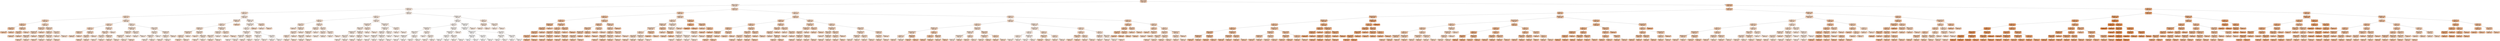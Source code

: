 digraph Tree {
node [shape=box, style="filled, rounded", color="black", fontname="helvetica"] ;
edge [fontname="helvetica"] ;
0 [label=<deadline &le; 739218.5<br/>squared_error = 36.194<br/>samples = 40000<br/>value = 13.928>, fillcolor="#f5ceb3"] ;
1 [label=<deadline &le; 739213.5<br/>squared_error = 20.615<br/>samples = 21998<br/>value = 10.839>, fillcolor="#f8ddca"] ;
0 -> 1 [labeldistance=2.5, labelangle=45, headlabel="True"] ;
2 [label=<priority &le; 1.5<br/>squared_error = 15.767<br/>samples = 8958<br/>value = 8.478>, fillcolor="#fae8db"] ;
1 -> 2 ;
3 [label=<team &le; 8.5<br/>squared_error = 19.955<br/>samples = 4275<br/>value = 10.271>, fillcolor="#f9e0ce"] ;
2 -> 3 ;
4 [label=<priority &le; 0.5<br/>squared_error = 18.363<br/>samples = 2277<br/>value = 11.537>, fillcolor="#f7dac4"] ;
3 -> 4 ;
5 [label=<team &le; 5.5<br/>squared_error = 22.697<br/>samples = 936<br/>value = 13.184>, fillcolor="#f6d2b8"] ;
4 -> 5 ;
6 [label=<team &le; 4.5<br/>squared_error = 21.285<br/>samples = 195<br/>value = 15.467>, fillcolor="#f3c7a7"] ;
5 -> 6 ;
7 [label=<start &le; 739205.5<br/>squared_error = 21.064<br/>samples = 79<br/>value = 16.646>, fillcolor="#f2c29f"] ;
6 -> 7 ;
8 [label=<squared_error = 20.833<br/>samples = 42<br/>value = 17.024>, fillcolor="#f2c09c"] ;
7 -> 8 ;
9 [label=<squared_error = 20.98<br/>samples = 37<br/>value = 16.216>, fillcolor="#f3c4a2"] ;
7 -> 9 ;
10 [label=<type_feature &le; 0.5<br/>squared_error = 19.844<br/>samples = 116<br/>value = 14.664>, fillcolor="#f4cbad"] ;
6 -> 10 ;
11 [label=<start &le; 739205.5<br/>squared_error = 20.976<br/>samples = 66<br/>value = 15.197>, fillcolor="#f4c8a9"] ;
10 -> 11 ;
12 [label=<squared_error = 21.734<br/>samples = 31<br/>value = 15.516>, fillcolor="#f3c7a7"] ;
11 -> 12 ;
13 [label=<squared_error = 20.136<br/>samples = 35<br/>value = 14.914>, fillcolor="#f4caab"] ;
11 -> 13 ;
14 [label=<squared_error = 17.478<br/>samples = 50<br/>value = 13.96>, fillcolor="#f5ceb2"] ;
10 -> 14 ;
15 [label=<team &le; 6.5<br/>squared_error = 21.336<br/>samples = 741<br/>value = 12.583>, fillcolor="#f6d5bd"] ;
5 -> 15 ;
16 [label=<technologies_java &le; 0.5<br/>squared_error = 18.993<br/>samples = 179<br/>value = 13.251>, fillcolor="#f6d2b8"] ;
15 -> 16 ;
17 [label=<technologies_web &le; 0.5<br/>squared_error = 18.716<br/>samples = 149<br/>value = 13.047>, fillcolor="#f6d3b9"] ;
16 -> 17 ;
18 [label=<deadline &le; 739212.5<br/>squared_error = 18.809<br/>samples = 116<br/>value = 12.862>, fillcolor="#f6d3bb"] ;
17 -> 18 ;
19 [label=<squared_error = 19.964<br/>samples = 73<br/>value = 13.151>, fillcolor="#f6d2b8"] ;
18 -> 19 ;
20 [label=<squared_error = 16.466<br/>samples = 43<br/>value = 12.372>, fillcolor="#f6d6be"] ;
18 -> 20 ;
21 [label=<squared_error = 17.848<br/>samples = 33<br/>value = 13.697>, fillcolor="#f5d0b4"] ;
17 -> 21 ;
22 [label=<squared_error = 19.129<br/>samples = 30<br/>value = 14.267>, fillcolor="#f5cdb0"] ;
16 -> 22 ;
23 [label=<technologies_web &le; 0.5<br/>squared_error = 21.895<br/>samples = 562<br/>value = 12.37>, fillcolor="#f6d6be"] ;
15 -> 23 ;
24 [label=<type_feature &le; 0.5<br/>squared_error = 21.601<br/>samples = 470<br/>value = 12.551>, fillcolor="#f6d5bd"] ;
23 -> 24 ;
25 [label=<technologies_sql &le; 0.5<br/>squared_error = 22.372<br/>samples = 302<br/>value = 12.811>, fillcolor="#f6d4bb"] ;
24 -> 25 ;
26 [label=<squared_error = 22.488<br/>samples = 250<br/>value = 13.0>, fillcolor="#f6d3ba"] ;
25 -> 26 ;
27 [label=<squared_error = 20.818<br/>samples = 52<br/>value = 11.904>, fillcolor="#f7d8c2"] ;
25 -> 27 ;
28 [label=<deadline &le; 739211.5<br/>squared_error = 19.874<br/>samples = 168<br/>value = 12.083>, fillcolor="#f7d7c0"] ;
24 -> 28 ;
29 [label=<squared_error = 20.846<br/>samples = 92<br/>value = 11.685>, fillcolor="#f7d9c3"] ;
28 -> 29 ;
30 [label=<squared_error = 18.272<br/>samples = 76<br/>value = 12.566>, fillcolor="#f6d5bd"] ;
28 -> 30 ;
31 [label=<start &le; 739205.5<br/>squared_error = 22.377<br/>samples = 92<br/>value = 11.446>, fillcolor="#f7dac5"] ;
23 -> 31 ;
32 [label=<squared_error = 19.072<br/>samples = 44<br/>value = 11.136>, fillcolor="#f8dcc7"] ;
31 -> 32 ;
33 [label=<squared_error = 25.239<br/>samples = 48<br/>value = 11.729>, fillcolor="#f7d9c3"] ;
31 -> 33 ;
34 [label=<team &le; 6.5<br/>squared_error = 12.124<br/>samples = 1341<br/>value = 10.388>, fillcolor="#f8dfcd"] ;
4 -> 34 ;
35 [label=<team &le; 5.5<br/>squared_error = 11.063<br/>samples = 503<br/>value = 11.706>, fillcolor="#f7d9c3"] ;
34 -> 35 ;
36 [label=<team &le; 4.5<br/>squared_error = 10.575<br/>samples = 246<br/>value = 12.48>, fillcolor="#f6d5bd"] ;
35 -> 36 ;
37 [label=<type_feature &le; 0.5<br/>squared_error = 10.391<br/>samples = 96<br/>value = 13.24>, fillcolor="#f6d2b8"] ;
36 -> 37 ;
38 [label=<squared_error = 9.847<br/>samples = 46<br/>value = 13.391>, fillcolor="#f6d1b7"] ;
37 -> 38 ;
39 [label=<squared_error = 10.85<br/>samples = 50<br/>value = 13.1>, fillcolor="#f6d2b9"] ;
37 -> 39 ;
40 [label=<type_feature &le; 0.5<br/>squared_error = 10.087<br/>samples = 150<br/>value = 11.993>, fillcolor="#f7d8c1"] ;
36 -> 40 ;
41 [label=<start &le; 739205.5<br/>squared_error = 9.249<br/>samples = 88<br/>value = 12.477>, fillcolor="#f6d5bd"] ;
40 -> 41 ;
42 [label=<squared_error = 9.615<br/>samples = 42<br/>value = 12.833>, fillcolor="#f6d4bb"] ;
41 -> 42 ;
43 [label=<squared_error = 8.694<br/>samples = 46<br/>value = 12.152>, fillcolor="#f7d7c0"] ;
41 -> 43 ;
44 [label=<squared_error = 10.471<br/>samples = 62<br/>value = 11.306>, fillcolor="#f8dbc6"] ;
40 -> 44 ;
45 [label=<technologies_java &le; 0.5<br/>squared_error = 10.407<br/>samples = 257<br/>value = 10.965>, fillcolor="#f8dcc9"] ;
35 -> 45 ;
46 [label=<deadline &le; 739211.5<br/>squared_error = 10.298<br/>samples = 219<br/>value = 11.187>, fillcolor="#f8dbc7"] ;
45 -> 46 ;
47 [label=<start &le; 739205.5<br/>squared_error = 10.904<br/>samples = 74<br/>value = 10.649>, fillcolor="#f8decb"] ;
46 -> 47 ;
48 [label=<squared_error = 10.107<br/>samples = 42<br/>value = 10.19>, fillcolor="#f9e0ce"] ;
47 -> 48 ;
49 [label=<squared_error = 11.312<br/>samples = 32<br/>value = 11.25>, fillcolor="#f8dbc7"] ;
47 -> 49 ;
50 [label=<technologies_web &le; 0.5<br/>squared_error = 9.766<br/>samples = 145<br/>value = 11.462>, fillcolor="#f7dac5"] ;
46 -> 50 ;
51 [label=<squared_error = 10.083<br/>samples = 111<br/>value = 11.703>, fillcolor="#f7d9c3"] ;
50 -> 51 ;
52 [label=<squared_error = 7.925<br/>samples = 34<br/>value = 10.676>, fillcolor="#f8decb"] ;
50 -> 52 ;
53 [label=<squared_error = 9.111<br/>samples = 38<br/>value = 9.684>, fillcolor="#f9e2d2"] ;
45 -> 53 ;
54 [label=<team &le; 7.5<br/>squared_error = 11.093<br/>samples = 838<br/>value = 9.597>, fillcolor="#f9e3d3"] ;
34 -> 54 ;
55 [label=<technologies_python &le; 0.5<br/>squared_error = 10.933<br/>samples = 384<br/>value = 10.068>, fillcolor="#f9e1cf"] ;
54 -> 55 ;
56 [label=<technologies_nosql &le; 0.5<br/>squared_error = 10.845<br/>samples = 318<br/>value = 10.22>, fillcolor="#f9e0ce"] ;
55 -> 56 ;
57 [label=<type_documentation &le; 0.5<br/>squared_error = 11.137<br/>samples = 259<br/>value = 10.371>, fillcolor="#f8dfcd"] ;
56 -> 57 ;
58 [label=<squared_error = 11.406<br/>samples = 221<br/>value = 10.195>, fillcolor="#f9e0ce"] ;
57 -> 58 ;
59 [label=<squared_error = 8.344<br/>samples = 38<br/>value = 11.395>, fillcolor="#f7dac6"] ;
57 -> 59 ;
60 [label=<squared_error = 9.026<br/>samples = 59<br/>value = 9.559>, fillcolor="#f9e3d3"] ;
56 -> 60 ;
61 [label=<deadline &le; 739211.5<br/>squared_error = 10.707<br/>samples = 66<br/>value = 9.333>, fillcolor="#f9e4d5"] ;
55 -> 61 ;
62 [label=<squared_error = 9.666<br/>samples = 33<br/>value = 9.697>, fillcolor="#f9e2d2"] ;
61 -> 62 ;
63 [label=<squared_error = 11.484<br/>samples = 33<br/>value = 8.97>, fillcolor="#fae6d8"] ;
61 -> 63 ;
64 [label=<deadline &le; 739210.5<br/>squared_error = 10.881<br/>samples = 454<br/>value = 9.198>, fillcolor="#fae5d6"] ;
54 -> 64 ;
65 [label=<start &le; 739206.5<br/>squared_error = 10.19<br/>samples = 181<br/>value = 8.569>, fillcolor="#fae8da"] ;
64 -> 65 ;
66 [label=<technologies_java &le; 0.5<br/>squared_error = 9.481<br/>samples = 144<br/>value = 8.84>, fillcolor="#fae6d8"] ;
65 -> 66 ;
67 [label=<squared_error = 8.895<br/>samples = 109<br/>value = 8.624>, fillcolor="#fae8da"] ;
66 -> 67 ;
68 [label=<squared_error = 10.707<br/>samples = 35<br/>value = 9.514>, fillcolor="#f9e3d3"] ;
66 -> 68 ;
69 [label=<squared_error = 11.547<br/>samples = 37<br/>value = 7.514>, fillcolor="#fbede2"] ;
65 -> 69 ;
70 [label=<technologies_sql &le; 0.5<br/>squared_error = 10.903<br/>samples = 273<br/>value = 9.615>, fillcolor="#f9e3d3"] ;
64 -> 70 ;
71 [label=<type_feature &le; 0.5<br/>squared_error = 11.258<br/>samples = 234<br/>value = 9.47>, fillcolor="#f9e4d4"] ;
70 -> 71 ;
72 [label=<squared_error = 10.933<br/>samples = 145<br/>value = 9.841>, fillcolor="#f9e2d1"] ;
71 -> 72 ;
73 [label=<squared_error = 11.195<br/>samples = 89<br/>value = 8.865>, fillcolor="#fae6d8"] ;
71 -> 73 ;
74 [label=<squared_error = 7.891<br/>samples = 39<br/>value = 10.487>, fillcolor="#f8dfcc"] ;
70 -> 74 ;
75 [label=<priority &le; 0.5<br/>squared_error = 17.863<br/>samples = 1998<br/>value = 8.829>, fillcolor="#fae7d9"] ;
3 -> 75 ;
76 [label=<technologies_c++ &le; 0.5<br/>squared_error = 23.614<br/>samples = 791<br/>value = 10.33>, fillcolor="#f8dfcd"] ;
75 -> 76 ;
77 [label=<team &le; 9.5<br/>squared_error = 22.882<br/>samples = 745<br/>value = 10.136>, fillcolor="#f9e0cf"] ;
76 -> 77 ;
78 [label=<type_feature &le; 0.5<br/>squared_error = 22.346<br/>samples = 353<br/>value = 10.499>, fillcolor="#f8dfcc"] ;
77 -> 78 ;
79 [label=<type_documentation &le; 0.5<br/>squared_error = 23.439<br/>samples = 215<br/>value = 10.758>, fillcolor="#f8ddca"] ;
78 -> 79 ;
80 [label=<type_test &le; 0.5<br/>squared_error = 22.792<br/>samples = 159<br/>value = 11.025>, fillcolor="#f8dcc8"] ;
79 -> 80 ;
81 [label=<squared_error = 31.105<br/>samples = 38<br/>value = 12.0>, fillcolor="#f7d8c1"] ;
80 -> 81 ;
82 [label=<squared_error = 19.789<br/>samples = 121<br/>value = 10.719>, fillcolor="#f8decb"] ;
80 -> 82 ;
83 [label=<squared_error = 24.5<br/>samples = 56<br/>value = 10.0>, fillcolor="#f9e1d0"] ;
79 -> 83 ;
84 [label=<deadline &le; 739209.5<br/>squared_error = 20.375<br/>samples = 138<br/>value = 10.094>, fillcolor="#f9e1cf"] ;
78 -> 84 ;
85 [label=<squared_error = 19.689<br/>samples = 45<br/>value = 11.0>, fillcolor="#f8dcc8"] ;
84 -> 85 ;
86 [label=<deadline &le; 739211.5<br/>squared_error = 20.118<br/>samples = 93<br/>value = 9.656>, fillcolor="#f9e3d2"] ;
84 -> 86 ;
87 [label=<squared_error = 19.885<br/>samples = 52<br/>value = 10.0>, fillcolor="#f9e1d0"] ;
86 -> 87 ;
88 [label=<squared_error = 20.074<br/>samples = 41<br/>value = 9.22>, fillcolor="#fae5d6"] ;
86 -> 88 ;
89 [label=<technologies_python &le; 0.5<br/>squared_error = 23.139<br/>samples = 392<br/>value = 9.809>, fillcolor="#f9e2d1"] ;
77 -> 89 ;
90 [label=<type_refactor &le; 0.5<br/>squared_error = 23.035<br/>samples = 320<br/>value = 9.594>, fillcolor="#f9e3d3"] ;
89 -> 90 ;
91 [label=<deadline &le; 739207.5<br/>squared_error = 22.226<br/>samples = 275<br/>value = 9.745>, fillcolor="#f9e2d2"] ;
90 -> 91 ;
92 [label=<squared_error = 20.794<br/>samples = 39<br/>value = 10.974>, fillcolor="#f8dcc9"] ;
91 -> 92 ;
93 [label=<squared_error = 22.172<br/>samples = 236<br/>value = 9.542>, fillcolor="#f9e3d3"] ;
91 -> 93 ;
94 [label=<squared_error = 26.978<br/>samples = 45<br/>value = 8.667>, fillcolor="#fae7da"] ;
90 -> 94 ;
95 [label=<start &le; 739205.5<br/>squared_error = 22.486<br/>samples = 72<br/>value = 10.764>, fillcolor="#f8ddca"] ;
89 -> 95 ;
96 [label=<squared_error = 23.424<br/>samples = 40<br/>value = 10.025>, fillcolor="#f9e1d0"] ;
95 -> 96 ;
97 [label=<squared_error = 19.777<br/>samples = 32<br/>value = 11.688>, fillcolor="#f7d9c3"] ;
95 -> 97 ;
98 [label=<squared_error = 24.945<br/>samples = 46<br/>value = 13.478>, fillcolor="#f5d1b6"] ;
76 -> 98 ;
99 [label=<technologies_c++ &le; 0.5<br/>squared_error = 11.649<br/>samples = 1207<br/>value = 7.845>, fillcolor="#fbebe0"] ;
75 -> 99 ;
100 [label=<type_manual testing &le; 0.5<br/>squared_error = 10.958<br/>samples = 1139<br/>value = 7.63>, fillcolor="#fbece1"] ;
99 -> 100 ;
101 [label=<team &le; 9.5<br/>squared_error = 10.213<br/>samples = 1106<br/>value = 7.48>, fillcolor="#fbede3"] ;
100 -> 101 ;
102 [label=<type_documentation &le; 0.5<br/>squared_error = 9.812<br/>samples = 536<br/>value = 8.002>, fillcolor="#fbeadf"] ;
101 -> 102 ;
103 [label=<technologies_web &le; 0.5<br/>squared_error = 9.555<br/>samples = 439<br/>value = 7.774>, fillcolor="#fbece0"] ;
102 -> 103 ;
104 [label=<squared_error = 9.46<br/>samples = 351<br/>value = 7.621>, fillcolor="#fbece2"] ;
103 -> 104 ;
105 [label=<squared_error = 9.464<br/>samples = 88<br/>value = 8.386>, fillcolor="#fae9dc"] ;
103 -> 105 ;
106 [label=<deadline &le; 739211.5<br/>squared_error = 9.679<br/>samples = 97<br/>value = 9.031>, fillcolor="#fae6d7"] ;
102 -> 106 ;
107 [label=<squared_error = 9.86<br/>samples = 57<br/>value = 9.228>, fillcolor="#fae5d6"] ;
106 -> 107 ;
108 [label=<squared_error = 9.287<br/>samples = 40<br/>value = 8.75>, fillcolor="#fae7d9"] ;
106 -> 108 ;
109 [label=<deadline &le; 739212.5<br/>squared_error = 10.095<br/>samples = 570<br/>value = 6.989>, fillcolor="#fcefe6"] ;
101 -> 109 ;
110 [label=<technologies_nosql &le; 0.5<br/>squared_error = 10.011<br/>samples = 491<br/>value = 7.114>, fillcolor="#fcefe5"] ;
109 -> 110 ;
111 [label=<squared_error = 9.816<br/>samples = 425<br/>value = 7.019>, fillcolor="#fcefe6"] ;
110 -> 111 ;
112 [label=<squared_error = 10.835<br/>samples = 66<br/>value = 7.727>, fillcolor="#fbece1"] ;
110 -> 112 ;
113 [label=<start &le; 739205.5<br/>squared_error = 9.916<br/>samples = 79<br/>value = 6.215>, fillcolor="#fcf3ec"] ;
109 -> 113 ;
114 [label=<squared_error = 10.222<br/>samples = 39<br/>value = 6.667>, fillcolor="#fcf1e9"] ;
113 -> 114 ;
115 [label=<squared_error = 9.224<br/>samples = 40<br/>value = 5.775>, fillcolor="#fdf5ef"] ;
113 -> 115 ;
116 [label=<squared_error = 9.798<br/>samples = 33<br/>value = 12.667>, fillcolor="#f6d4bc"] ;
100 -> 116 ;
117 [label=<start &le; 739205.5<br/>squared_error = 9.511<br/>samples = 68<br/>value = 11.441>, fillcolor="#f7dac5"] ;
99 -> 117 ;
118 [label=<squared_error = 10.027<br/>samples = 32<br/>value = 10.812>, fillcolor="#f8ddca"] ;
117 -> 118 ;
119 [label=<squared_error = 8.389<br/>samples = 36<br/>value = 12.0>, fillcolor="#f7d8c1"] ;
117 -> 119 ;
120 [label=<team &le; 7.5<br/>squared_error = 6.33<br/>samples = 4683<br/>value = 6.842>, fillcolor="#fcf0e7"] ;
2 -> 120 ;
121 [label=<team &le; 5.5<br/>squared_error = 4.214<br/>samples = 1810<br/>value = 8.504>, fillcolor="#fae8db"] ;
120 -> 121 ;
122 [label=<team &le; 4.5<br/>squared_error = 3.141<br/>samples = 587<br/>value = 9.784>, fillcolor="#f9e2d1"] ;
121 -> 122 ;
123 [label=<start &le; 739204.5<br/>squared_error = 2.904<br/>samples = 214<br/>value = 10.243>, fillcolor="#f9e0ce"] ;
122 -> 123 ;
124 [label=<squared_error = 2.821<br/>samples = 52<br/>value = 10.712>, fillcolor="#f8decb"] ;
123 -> 124 ;
125 [label=<technologies_java &le; 0.5<br/>squared_error = 2.837<br/>samples = 162<br/>value = 10.093>, fillcolor="#f9e1cf"] ;
123 -> 125 ;
126 [label=<start &le; 739206.5<br/>squared_error = 2.899<br/>samples = 127<br/>value = 10.15>, fillcolor="#f9e0cf"] ;
125 -> 126 ;
127 [label=<type_test &le; 0.5<br/>squared_error = 3.195<br/>samples = 87<br/>value = 10.0>, fillcolor="#f9e1d0"] ;
126 -> 127 ;
128 [label=<squared_error = 3.206<br/>samples = 56<br/>value = 9.839>, fillcolor="#f9e2d1"] ;
127 -> 128 ;
129 [label=<squared_error = 3.045<br/>samples = 31<br/>value = 10.29>, fillcolor="#f9e0ce"] ;
127 -> 129 ;
130 [label=<squared_error = 2.099<br/>samples = 40<br/>value = 10.475>, fillcolor="#f8dfcc"] ;
126 -> 130 ;
131 [label=<squared_error = 2.558<br/>samples = 35<br/>value = 9.886>, fillcolor="#f9e2d1"] ;
125 -> 131 ;
132 [label=<type_feature &le; 0.5<br/>squared_error = 3.086<br/>samples = 373<br/>value = 9.52>, fillcolor="#f9e3d3"] ;
122 -> 132 ;
133 [label=<type_refactor &le; 0.5<br/>squared_error = 3.107<br/>samples = 240<br/>value = 9.708>, fillcolor="#f9e2d2"] ;
132 -> 133 ;
134 [label=<technologies_web &le; 0.5<br/>squared_error = 2.988<br/>samples = 195<br/>value = 9.821>, fillcolor="#f9e2d1"] ;
133 -> 134 ;
135 [label=<deadline &le; 739212.5<br/>squared_error = 3.028<br/>samples = 162<br/>value = 9.722>, fillcolor="#f9e2d2"] ;
134 -> 135 ;
136 [label=<squared_error = 2.938<br/>samples = 89<br/>value = 9.596>, fillcolor="#f9e3d3"] ;
135 -> 136 ;
137 [label=<squared_error = 3.094<br/>samples = 73<br/>value = 9.877>, fillcolor="#f9e2d1"] ;
135 -> 137 ;
138 [label=<squared_error = 2.514<br/>samples = 33<br/>value = 10.303>, fillcolor="#f9e0ce"] ;
134 -> 138 ;
139 [label=<squared_error = 3.328<br/>samples = 45<br/>value = 9.222>, fillcolor="#fae5d6"] ;
133 -> 139 ;
140 [label=<start &le; 739205.5<br/>squared_error = 2.87<br/>samples = 133<br/>value = 9.18>, fillcolor="#fae5d6"] ;
132 -> 140 ;
141 [label=<start &le; 739204.5<br/>squared_error = 3.127<br/>samples = 69<br/>value = 9.275>, fillcolor="#fae4d5"] ;
140 -> 141 ;
142 [label=<squared_error = 3.228<br/>samples = 35<br/>value = 9.029>, fillcolor="#fae6d7"] ;
141 -> 142 ;
143 [label=<squared_error = 2.896<br/>samples = 34<br/>value = 9.529>, fillcolor="#f9e3d3"] ;
141 -> 143 ;
144 [label=<start &le; 739206.5<br/>squared_error = 2.572<br/>samples = 64<br/>value = 9.078>, fillcolor="#fae5d7"] ;
140 -> 144 ;
145 [label=<squared_error = 3.267<br/>samples = 30<br/>value = 9.0>, fillcolor="#fae6d7"] ;
144 -> 145 ;
146 [label=<squared_error = 1.949<br/>samples = 34<br/>value = 9.147>, fillcolor="#fae5d6"] ;
144 -> 146 ;
147 [label=<team &le; 6.5<br/>squared_error = 3.565<br/>samples = 1223<br/>value = 7.89>, fillcolor="#fbebe0"] ;
121 -> 147 ;
148 [label=<type_documentation &le; 0.5<br/>squared_error = 3.269<br/>samples = 544<br/>value = 8.441>, fillcolor="#fae8db"] ;
147 -> 148 ;
149 [label=<deadline &le; 739212.5<br/>squared_error = 3.199<br/>samples = 475<br/>value = 8.32>, fillcolor="#fae9dc"] ;
148 -> 149 ;
150 [label=<technologies_python &le; 0.5<br/>squared_error = 3.23<br/>samples = 327<br/>value = 8.153>, fillcolor="#fbeade"] ;
149 -> 150 ;
151 [label=<deadline &le; 739211.5<br/>squared_error = 3.214<br/>samples = 281<br/>value = 8.082>, fillcolor="#fbeade"] ;
150 -> 151 ;
152 [label=<squared_error = 3.083<br/>samples = 155<br/>value = 7.916>, fillcolor="#fbebdf"] ;
151 -> 152 ;
153 [label=<squared_error = 3.299<br/>samples = 126<br/>value = 8.286>, fillcolor="#fae9dd"] ;
151 -> 153 ;
154 [label=<squared_error = 3.112<br/>samples = 46<br/>value = 8.587>, fillcolor="#fae8da"] ;
150 -> 154 ;
155 [label=<technologies_sql &le; 0.5<br/>squared_error = 2.93<br/>samples = 148<br/>value = 8.689>, fillcolor="#fae7da"] ;
149 -> 155 ;
156 [label=<type_feature &le; 0.5<br/>squared_error = 2.778<br/>samples = 114<br/>value = 8.895>, fillcolor="#fae6d8"] ;
155 -> 156 ;
157 [label=<squared_error = 2.857<br/>samples = 71<br/>value = 8.958>, fillcolor="#fae6d8"] ;
156 -> 157 ;
158 [label=<squared_error = 2.631<br/>samples = 43<br/>value = 8.791>, fillcolor="#fae7d9"] ;
156 -> 158 ;
159 [label=<squared_error = 2.824<br/>samples = 34<br/>value = 8.0>, fillcolor="#fbeadf"] ;
155 -> 159 ;
160 [label=<start &le; 739205.5<br/>squared_error = 2.953<br/>samples = 69<br/>value = 9.275>, fillcolor="#fae4d5"] ;
148 -> 160 ;
161 [label=<squared_error = 2.71<br/>samples = 32<br/>value = 8.906>, fillcolor="#fae6d8"] ;
160 -> 161 ;
162 [label=<squared_error = 2.944<br/>samples = 37<br/>value = 9.595>, fillcolor="#f9e3d3"] ;
160 -> 162 ;
163 [label=<type_documentation &le; 0.5<br/>squared_error = 3.364<br/>samples = 679<br/>value = 7.448>, fillcolor="#fbede3"] ;
147 -> 163 ;
164 [label=<technologies_python &le; 0.5<br/>squared_error = 3.316<br/>samples = 582<br/>value = 7.337>, fillcolor="#fbeee4"] ;
163 -> 164 ;
165 [label=<type_feature &le; 0.5<br/>squared_error = 3.467<br/>samples = 486<br/>value = 7.385>, fillcolor="#fbede3"] ;
164 -> 165 ;
166 [label=<technologies_java &le; 0.5<br/>squared_error = 3.238<br/>samples = 255<br/>value = 7.51>, fillcolor="#fbede2"] ;
165 -> 166 ;
167 [label=<squared_error = 3.225<br/>samples = 190<br/>value = 7.563>, fillcolor="#fbede2"] ;
166 -> 167 ;
168 [label=<squared_error = 3.244<br/>samples = 65<br/>value = 7.354>, fillcolor="#fbede3"] ;
166 -> 168 ;
169 [label=<technologies_web &le; 0.5<br/>squared_error = 3.684<br/>samples = 231<br/>value = 7.247>, fillcolor="#fbeee4"] ;
165 -> 169 ;
170 [label=<squared_error = 3.708<br/>samples = 184<br/>value = 7.359>, fillcolor="#fbede3"] ;
169 -> 170 ;
171 [label=<squared_error = 3.346<br/>samples = 47<br/>value = 6.809>, fillcolor="#fcf0e8"] ;
169 -> 171 ;
172 [label=<type_feature &le; 0.5<br/>squared_error = 2.481<br/>samples = 96<br/>value = 7.094>, fillcolor="#fcefe5"] ;
164 -> 172 ;
173 [label=<squared_error = 2.592<br/>samples = 57<br/>value = 6.93>, fillcolor="#fcf0e7"] ;
172 -> 173 ;
174 [label=<squared_error = 2.222<br/>samples = 39<br/>value = 7.333>, fillcolor="#fbeee4"] ;
172 -> 174 ;
175 [label=<start &le; 739205.5<br/>squared_error = 3.131<br/>samples = 97<br/>value = 8.113>, fillcolor="#fbeade"] ;
163 -> 175 ;
176 [label=<squared_error = 2.435<br/>samples = 44<br/>value = 8.205>, fillcolor="#fbe9dd"] ;
175 -> 176 ;
177 [label=<squared_error = 3.697<br/>samples = 53<br/>value = 8.038>, fillcolor="#fbeade"] ;
175 -> 177 ;
178 [label=<technologies_c++ &le; 0.5<br/>squared_error = 4.825<br/>samples = 2873<br/>value = 5.794>, fillcolor="#fdf5ef"] ;
120 -> 178 ;
179 [label=<team &le; 9.5<br/>squared_error = 4.199<br/>samples = 2698<br/>value = 5.587>, fillcolor="#fdf6f1"] ;
178 -> 179 ;
180 [label=<team &le; 8.5<br/>squared_error = 3.581<br/>samples = 1775<br/>value = 6.11>, fillcolor="#fdf3ed"] ;
179 -> 180 ;
181 [label=<type_documentation &le; 0.5<br/>squared_error = 3.22<br/>samples = 889<br/>value = 6.565>, fillcolor="#fcf1e9"] ;
180 -> 181 ;
182 [label=<deadline &le; 739211.5<br/>squared_error = 3.148<br/>samples = 743<br/>value = 6.441>, fillcolor="#fcf2ea"] ;
181 -> 182 ;
183 [label=<technologies_sql &le; 0.5<br/>squared_error = 2.955<br/>samples = 480<br/>value = 6.331>, fillcolor="#fcf2eb"] ;
182 -> 183 ;
184 [label=<squared_error = 2.937<br/>samples = 386<br/>value = 6.415>, fillcolor="#fcf2ea"] ;
183 -> 184 ;
185 [label=<squared_error = 2.883<br/>samples = 94<br/>value = 5.989>, fillcolor="#fdf4ee"] ;
183 -> 185 ;
186 [label=<type_test &le; 0.5<br/>squared_error = 3.439<br/>samples = 263<br/>value = 6.643>, fillcolor="#fcf1e9"] ;
182 -> 186 ;
187 [label=<squared_error = 3.737<br/>samples = 151<br/>value = 6.775>, fillcolor="#fcf0e8"] ;
186 -> 187 ;
188 [label=<squared_error = 2.981<br/>samples = 112<br/>value = 6.464>, fillcolor="#fcf2ea"] ;
186 -> 188 ;
189 [label=<start &le; 739204.5<br/>squared_error = 3.114<br/>samples = 146<br/>value = 7.192>, fillcolor="#fceee5"] ;
181 -> 189 ;
190 [label=<squared_error = 3.29<br/>samples = 40<br/>value = 6.9>, fillcolor="#fcf0e7"] ;
189 -> 190 ;
191 [label=<start &le; 739205.5<br/>squared_error = 3.003<br/>samples = 106<br/>value = 7.302>, fillcolor="#fbeee4"] ;
189 -> 191 ;
192 [label=<squared_error = 3.218<br/>samples = 37<br/>value = 7.568>, fillcolor="#fbece2"] ;
191 -> 192 ;
193 [label=<squared_error = 2.83<br/>samples = 69<br/>value = 7.159>, fillcolor="#fceee5"] ;
191 -> 193 ;
194 [label=<deadline &le; 739212.5<br/>squared_error = 3.527<br/>samples = 886<br/>value = 5.653>, fillcolor="#fdf6f0"] ;
180 -> 194 ;
195 [label=<type_documentation &le; 0.5<br/>squared_error = 3.234<br/>samples = 853<br/>value = 5.576>, fillcolor="#fdf6f1"] ;
194 -> 195 ;
196 [label=<type_feature &le; 0.5<br/>squared_error = 3.161<br/>samples = 719<br/>value = 5.437>, fillcolor="#fdf7f2"] ;
195 -> 196 ;
197 [label=<squared_error = 3.119<br/>samples = 413<br/>value = 5.586>, fillcolor="#fdf6f1"] ;
196 -> 197 ;
198 [label=<squared_error = 3.147<br/>samples = 306<br/>value = 5.235>, fillcolor="#fdf8f3"] ;
196 -> 198 ;
199 [label=<deadline &le; 739211.5<br/>squared_error = 2.964<br/>samples = 134<br/>value = 6.321>, fillcolor="#fcf2eb"] ;
195 -> 199 ;
200 [label=<squared_error = 2.998<br/>samples = 104<br/>value = 6.452>, fillcolor="#fcf2ea"] ;
199 -> 200 ;
201 [label=<squared_error = 2.582<br/>samples = 30<br/>value = 5.867>, fillcolor="#fdf5ef"] ;
199 -> 201 ;
202 [label=<squared_error = 6.889<br/>samples = 33<br/>value = 7.667>, fillcolor="#fbece1"] ;
194 -> 202 ;
203 [label=<type_manual testing &le; 0.5<br/>squared_error = 3.851<br/>samples = 923<br/>value = 4.582>, fillcolor="#fefbf8"] ;
179 -> 203 ;
204 [label=<type_documentation &le; 0.5<br/>squared_error = 3.153<br/>samples = 887<br/>value = 4.413>, fillcolor="#fefbf9"] ;
203 -> 204 ;
205 [label=<technologies_python &le; 0.5<br/>squared_error = 3.069<br/>samples = 722<br/>value = 4.245>, fillcolor="#fefcfb"] ;
204 -> 205 ;
206 [label=<deadline &le; 739206.5<br/>squared_error = 3.109<br/>samples = 593<br/>value = 4.185>, fillcolor="#fefcfb"] ;
205 -> 206 ;
207 [label=<squared_error = 3.471<br/>samples = 37<br/>value = 3.649>, fillcolor="#ffffff"] ;
206 -> 207 ;
208 [label=<squared_error = 3.064<br/>samples = 556<br/>value = 4.221>, fillcolor="#fefcfb"] ;
206 -> 208 ;
209 [label=<start &le; 739206.5<br/>squared_error = 2.792<br/>samples = 129<br/>value = 4.519>, fillcolor="#fefbf9"] ;
205 -> 209 ;
210 [label=<squared_error = 2.635<br/>samples = 94<br/>value = 4.362>, fillcolor="#fefcfa"] ;
209 -> 210 ;
211 [label=<squared_error = 2.968<br/>samples = 35<br/>value = 4.943>, fillcolor="#fef9f5"] ;
209 -> 211 ;
212 [label=<start &le; 739205.5<br/>squared_error = 2.864<br/>samples = 165<br/>value = 5.145>, fillcolor="#fef8f4"] ;
204 -> 212 ;
213 [label=<deadline &le; 739209.5<br/>squared_error = 3.189<br/>samples = 82<br/>value = 5.39>, fillcolor="#fdf7f2"] ;
212 -> 213 ;
214 [label=<squared_error = 2.542<br/>samples = 35<br/>value = 5.029>, fillcolor="#fef8f5"] ;
213 -> 214 ;
215 [label=<squared_error = 3.501<br/>samples = 47<br/>value = 5.66>, fillcolor="#fdf6f0"] ;
213 -> 215 ;
216 [label=<deadline &le; 739209.5<br/>squared_error = 2.424<br/>samples = 83<br/>value = 4.904>, fillcolor="#fef9f6"] ;
212 -> 216 ;
217 [label=<squared_error = 2.114<br/>samples = 42<br/>value = 5.071>, fillcolor="#fef8f4"] ;
216 -> 217 ;
218 [label=<squared_error = 2.684<br/>samples = 41<br/>value = 4.732>, fillcolor="#fefaf7"] ;
216 -> 218 ;
219 [label=<squared_error = 2.965<br/>samples = 36<br/>value = 8.75>, fillcolor="#fae7d9"] ;
203 -> 219 ;
220 [label=<team &le; 9.5<br/>squared_error = 3.623<br/>samples = 175<br/>value = 8.989>, fillcolor="#fae6d7"] ;
178 -> 220 ;
221 [label=<deadline &le; 739212.5<br/>squared_error = 3.086<br/>samples = 88<br/>value = 9.568>, fillcolor="#f9e3d3"] ;
220 -> 221 ;
222 [label=<squared_error = 3.186<br/>samples = 44<br/>value = 9.364>, fillcolor="#f9e4d5"] ;
221 -> 222 ;
223 [label=<squared_error = 2.903<br/>samples = 44<br/>value = 9.773>, fillcolor="#f9e2d2"] ;
221 -> 223 ;
224 [label=<deadline &le; 739212.5<br/>squared_error = 3.482<br/>samples = 87<br/>value = 8.402>, fillcolor="#fae9dc"] ;
220 -> 224 ;
225 [label=<squared_error = 3.627<br/>samples = 54<br/>value = 8.241>, fillcolor="#fbe9dd"] ;
224 -> 225 ;
226 [label=<squared_error = 3.131<br/>samples = 33<br/>value = 8.667>, fillcolor="#fae7da"] ;
224 -> 226 ;
227 [label=<priority &le; 0.5<br/>squared_error = 17.485<br/>samples = 13040<br/>value = 12.461>, fillcolor="#f6d5be"] ;
1 -> 227 ;
228 [label=<team &le; 5.5<br/>squared_error = 29.701<br/>samples = 3273<br/>value = 14.338>, fillcolor="#f5cdb0"] ;
227 -> 228 ;
229 [label=<team &le; 3.5<br/>squared_error = 22.064<br/>samples = 1341<br/>value = 16.535>, fillcolor="#f2c29f"] ;
228 -> 229 ;
230 [label=<team &le; 1.5<br/>squared_error = 20.257<br/>samples = 694<br/>value = 17.415>, fillcolor="#f2be99"] ;
229 -> 230 ;
231 [label=<technologies_web &le; 0.5<br/>squared_error = 21.934<br/>samples = 185<br/>value = 18.546>, fillcolor="#f0b990"] ;
230 -> 231 ;
232 [label=<start &le; 739206.5<br/>squared_error = 21.071<br/>samples = 154<br/>value = 18.857>, fillcolor="#f0b78e"] ;
231 -> 232 ;
233 [label=<start &le; 739205.5<br/>squared_error = 19.393<br/>samples = 116<br/>value = 19.284>, fillcolor="#f0b58b"] ;
232 -> 233 ;
234 [label=<start &le; 739204.5<br/>squared_error = 19.405<br/>samples = 76<br/>value = 18.829>, fillcolor="#f0b78e"] ;
233 -> 234 ;
235 [label=<squared_error = 15.609<br/>samples = 39<br/>value = 19.077>, fillcolor="#f0b68c"] ;
234 -> 235 ;
236 [label=<squared_error = 23.272<br/>samples = 37<br/>value = 18.568>, fillcolor="#f0b990"] ;
234 -> 236 ;
237 [label=<squared_error = 18.228<br/>samples = 40<br/>value = 20.15>, fillcolor="#efb185"] ;
233 -> 237 ;
238 [label=<squared_error = 23.931<br/>samples = 38<br/>value = 17.553>, fillcolor="#f1bd98"] ;
232 -> 238 ;
239 [label=<squared_error = 23.355<br/>samples = 31<br/>value = 17.0>, fillcolor="#f2c09c"] ;
231 -> 239 ;
240 [label=<type_documentation &le; 0.5<br/>squared_error = 19.014<br/>samples = 509<br/>value = 17.004>, fillcolor="#f2c09c"] ;
230 -> 240 ;
241 [label=<team &le; 2.5<br/>squared_error = 18.951<br/>samples = 433<br/>value = 16.861>, fillcolor="#f2c19d"] ;
240 -> 241 ;
242 [label=<start &le; 739204.5<br/>squared_error = 19.033<br/>samples = 187<br/>value = 17.176>, fillcolor="#f2bf9b"] ;
241 -> 242 ;
243 [label=<squared_error = 17.177<br/>samples = 39<br/>value = 15.949>, fillcolor="#f3c5a4"] ;
242 -> 243 ;
244 [label=<technologies_java &le; 0.5<br/>squared_error = 19.02<br/>samples = 148<br/>value = 17.5>, fillcolor="#f2be98"] ;
242 -> 244 ;
245 [label=<squared_error = 19.548<br/>samples = 112<br/>value = 17.223>, fillcolor="#f2bf9a"] ;
244 -> 245 ;
246 [label=<squared_error = 16.397<br/>samples = 36<br/>value = 18.361>, fillcolor="#f1ba92"] ;
244 -> 246 ;
247 [label=<deadline &le; 739214.5<br/>squared_error = 18.755<br/>samples = 246<br/>value = 16.622>, fillcolor="#f2c29f"] ;
241 -> 247 ;
248 [label=<squared_error = 20.798<br/>samples = 48<br/>value = 17.312>, fillcolor="#f2be9a"] ;
247 -> 248 ;
249 [label=<technologies_sql &le; 0.5<br/>squared_error = 18.117<br/>samples = 198<br/>value = 16.455>, fillcolor="#f3c3a0"] ;
247 -> 249 ;
250 [label=<squared_error = 17.888<br/>samples = 168<br/>value = 16.202>, fillcolor="#f3c4a2"] ;
249 -> 250 ;
251 [label=<squared_error = 17.049<br/>samples = 30<br/>value = 17.867>, fillcolor="#f1bc95"] ;
249 -> 251 ;
252 [label=<deadline &le; 739216.5<br/>squared_error = 18.598<br/>samples = 76<br/>value = 17.816>, fillcolor="#f1bc96"] ;
240 -> 252 ;
253 [label=<squared_error = 14.372<br/>samples = 43<br/>value = 17.0>, fillcolor="#f2c09c"] ;
252 -> 253 ;
254 [label=<squared_error = 22.107<br/>samples = 33<br/>value = 18.879>, fillcolor="#f0b78e"] ;
252 -> 254 ;
255 [label=<team &le; 4.5<br/>squared_error = 22.282<br/>samples = 647<br/>value = 15.592>, fillcolor="#f3c7a6"] ;
229 -> 255 ;
256 [label=<type_feature &le; 0.5<br/>squared_error = 21.417<br/>samples = 313<br/>value = 16.23>, fillcolor="#f3c4a2"] ;
255 -> 256 ;
257 [label=<deadline &le; 739216.5<br/>squared_error = 21.856<br/>samples = 224<br/>value = 16.603>, fillcolor="#f2c29f"] ;
256 -> 257 ;
258 [label=<technologies_web &le; 0.5<br/>squared_error = 22.396<br/>samples = 134<br/>value = 16.149>, fillcolor="#f3c4a2"] ;
257 -> 258 ;
259 [label=<start &le; 739205.5<br/>squared_error = 22.206<br/>samples = 102<br/>value = 15.569>, fillcolor="#f3c7a7"] ;
258 -> 259 ;
260 [label=<squared_error = 21.359<br/>samples = 47<br/>value = 16.213>, fillcolor="#f3c4a2"] ;
259 -> 260 ;
261 [label=<squared_error = 22.272<br/>samples = 55<br/>value = 15.018>, fillcolor="#f4c9ab"] ;
259 -> 261 ;
262 [label=<squared_error = 18.5<br/>samples = 32<br/>value = 18.0>, fillcolor="#f1bb94"] ;
258 -> 262 ;
263 [label=<type_test &le; 0.5<br/>squared_error = 20.29<br/>samples = 90<br/>value = 17.278>, fillcolor="#f2bf9a"] ;
257 -> 263 ;
264 [label=<squared_error = 17.14<br/>samples = 40<br/>value = 17.9>, fillcolor="#f1bc95"] ;
263 -> 264 ;
265 [label=<squared_error = 22.252<br/>samples = 50<br/>value = 16.78>, fillcolor="#f2c19e"] ;
263 -> 265 ;
266 [label=<start &le; 739205.5<br/>squared_error = 19.083<br/>samples = 89<br/>value = 15.292>, fillcolor="#f4c8a9"] ;
256 -> 266 ;
267 [label=<squared_error = 16.387<br/>samples = 37<br/>value = 15.865>, fillcolor="#f3c5a4"] ;
266 -> 267 ;
268 [label=<squared_error = 20.602<br/>samples = 52<br/>value = 14.885>, fillcolor="#f4caac"] ;
266 -> 268 ;
269 [label=<technologies_c++ &le; 0.5<br/>squared_error = 22.353<br/>samples = 334<br/>value = 14.994>, fillcolor="#f4c9ab"] ;
255 -> 269 ;
270 [label=<type_feature &le; 0.5<br/>squared_error = 22.19<br/>samples = 302<br/>value = 14.772>, fillcolor="#f4caac"] ;
269 -> 270 ;
271 [label=<type_test &le; 0.5<br/>squared_error = 22.241<br/>samples = 197<br/>value = 15.112>, fillcolor="#f4c9aa"] ;
270 -> 271 ;
272 [label=<deadline &le; 739216.5<br/>squared_error = 22.285<br/>samples = 96<br/>value = 15.833>, fillcolor="#f3c5a5"] ;
271 -> 272 ;
273 [label=<squared_error = 21.022<br/>samples = 50<br/>value = 15.24>, fillcolor="#f4c8a9"] ;
272 -> 273 ;
274 [label=<squared_error = 22.858<br/>samples = 46<br/>value = 16.478>, fillcolor="#f2c2a0"] ;
272 -> 274 ;
275 [label=<deadline &le; 739216.5<br/>squared_error = 21.235<br/>samples = 101<br/>value = 14.426>, fillcolor="#f4ccaf"] ;
271 -> 275 ;
276 [label=<squared_error = 20.776<br/>samples = 49<br/>value = 15.286>, fillcolor="#f4c8a9"] ;
275 -> 276 ;
277 [label=<squared_error = 20.314<br/>samples = 52<br/>value = 13.615>, fillcolor="#f5d0b5"] ;
275 -> 277 ;
278 [label=<deadline &le; 739216.5<br/>squared_error = 21.468<br/>samples = 105<br/>value = 14.133>, fillcolor="#f5cdb1"] ;
270 -> 278 ;
279 [label=<squared_error = 22.226<br/>samples = 61<br/>value = 14.738>, fillcolor="#f4cbad"] ;
278 -> 279 ;
280 [label=<squared_error = 19.208<br/>samples = 44<br/>value = 13.295>, fillcolor="#f6d1b7"] ;
278 -> 280 ;
281 [label=<squared_error = 19.022<br/>samples = 32<br/>value = 17.094>, fillcolor="#f2bf9b"] ;
269 -> 281 ;
282 [label=<type_bug &le; 0.5<br/>squared_error = 29.326<br/>samples = 1932<br/>value = 12.813>, fillcolor="#f6d4bb"] ;
228 -> 282 ;
283 [label=<team &le; 8.5<br/>squared_error = 25.674<br/>samples = 1734<br/>value = 12.156>, fillcolor="#f7d7c0"] ;
282 -> 283 ;
284 [label=<technologies_c++ &le; 0.5<br/>squared_error = 24.482<br/>samples = 1036<br/>value = 13.196>, fillcolor="#f6d2b8"] ;
283 -> 284 ;
285 [label=<type_manual testing &le; 0.5<br/>squared_error = 22.976<br/>samples = 894<br/>value = 12.691>, fillcolor="#f6d4bc"] ;
284 -> 285 ;
286 [label=<team &le; 7.5<br/>squared_error = 21.154<br/>samples = 816<br/>value = 12.314>, fillcolor="#f7d6bf"] ;
285 -> 286 ;
287 [label=<start &le; 739204.5<br/>squared_error = 20.351<br/>samples = 532<br/>value = 12.795>, fillcolor="#f6d4bb"] ;
286 -> 287 ;
288 [label=<squared_error = 17.243<br/>samples = 143<br/>value = 13.909>, fillcolor="#f5cfb3"] ;
287 -> 288 ;
289 [label=<squared_error = 20.869<br/>samples = 389<br/>value = 12.386>, fillcolor="#f6d6be"] ;
287 -> 289 ;
290 [label=<technologies_web &le; 0.5<br/>squared_error = 21.411<br/>samples = 284<br/>value = 11.412>, fillcolor="#f7dac5"] ;
286 -> 290 ;
291 [label=<squared_error = 21.644<br/>samples = 238<br/>value = 11.685>, fillcolor="#f7d9c3"] ;
290 -> 291 ;
292 [label=<squared_error = 17.826<br/>samples = 46<br/>value = 10.0>, fillcolor="#f9e1d0"] ;
290 -> 292 ;
293 [label=<deadline &le; 739216.5<br/>squared_error = 24.948<br/>samples = 78<br/>value = 16.641>, fillcolor="#f2c29f"] ;
285 -> 293 ;
294 [label=<squared_error = 25.752<br/>samples = 34<br/>value = 17.794>, fillcolor="#f1bc96"] ;
293 -> 294 ;
295 [label=<squared_error = 22.506<br/>samples = 44<br/>value = 15.75>, fillcolor="#f3c6a5"] ;
293 -> 295 ;
296 [label=<start &le; 739204.5<br/>squared_error = 22.262<br/>samples = 142<br/>value = 16.373>, fillcolor="#f3c3a1"] ;
284 -> 296 ;
297 [label=<squared_error = 20.843<br/>samples = 37<br/>value = 14.541>, fillcolor="#f4ccae"] ;
296 -> 297 ;
298 [label=<deadline &le; 739215.5<br/>squared_error = 21.162<br/>samples = 105<br/>value = 17.019>, fillcolor="#f2c09c"] ;
296 -> 298 ;
299 [label=<squared_error = 19.164<br/>samples = 35<br/>value = 16.086>, fillcolor="#f3c4a3"] ;
298 -> 299 ;
300 [label=<squared_error = 21.507<br/>samples = 70<br/>value = 17.486>, fillcolor="#f2be98"] ;
298 -> 300 ;
301 [label=<type_manual testing &le; 0.5<br/>squared_error = 23.458<br/>samples = 698<br/>value = 10.613>, fillcolor="#f8decb"] ;
283 -> 301 ;
302 [label=<technologies_c++ &le; 0.5<br/>squared_error = 22.322<br/>samples = 646<br/>value = 10.302>, fillcolor="#f9e0ce"] ;
301 -> 302 ;
303 [label=<team &le; 9.5<br/>squared_error = 22.384<br/>samples = 561<br/>value = 9.936>, fillcolor="#f9e1d0"] ;
302 -> 303 ;
304 [label=<technologies_nosql &le; 0.5<br/>squared_error = 21.189<br/>samples = 275<br/>value = 10.644>, fillcolor="#f8decb"] ;
303 -> 304 ;
305 [label=<squared_error = 21.12<br/>samples = 225<br/>value = 10.4>, fillcolor="#f8dfcd"] ;
304 -> 305 ;
306 [label=<squared_error = 20.032<br/>samples = 50<br/>value = 11.74>, fillcolor="#f7d9c3"] ;
304 -> 306 ;
307 [label=<technologies_web &le; 0.5<br/>squared_error = 22.589<br/>samples = 286<br/>value = 9.255>, fillcolor="#fae5d5"] ;
303 -> 307 ;
308 [label=<squared_error = 21.898<br/>samples = 243<br/>value = 9.058>, fillcolor="#fae5d7"] ;
307 -> 308 ;
309 [label=<squared_error = 25.024<br/>samples = 43<br/>value = 10.372>, fillcolor="#f8dfcd"] ;
307 -> 309 ;
310 [label=<deadline &le; 739215.5<br/>squared_error = 15.191<br/>samples = 85<br/>value = 12.718>, fillcolor="#f6d4bc"] ;
302 -> 310 ;
311 [label=<squared_error = 15.038<br/>samples = 33<br/>value = 11.848>, fillcolor="#f7d8c2"] ;
310 -> 311 ;
312 [label=<squared_error = 14.504<br/>samples = 52<br/>value = 13.269>, fillcolor="#f6d2b8"] ;
310 -> 312 ;
313 [label=<squared_error = 21.403<br/>samples = 52<br/>value = 14.481>, fillcolor="#f4ccaf"] ;
301 -> 313 ;
314 [label=<team &le; 8.5<br/>squared_error = 24.438<br/>samples = 198<br/>value = 18.566>, fillcolor="#f0b990"] ;
282 -> 314 ;
315 [label=<team &le; 7.5<br/>squared_error = 24.827<br/>samples = 75<br/>value = 20.4>, fillcolor="#efb083"] ;
314 -> 315 ;
316 [label=<squared_error = 26.495<br/>samples = 31<br/>value = 21.613>, fillcolor="#edaa7a"] ;
315 -> 316 ;
317 [label=<squared_error = 21.884<br/>samples = 44<br/>value = 19.545>, fillcolor="#f0b489"] ;
315 -> 317 ;
318 [label=<deadline &le; 739215.5<br/>squared_error = 20.898<br/>samples = 123<br/>value = 17.447>, fillcolor="#f2be99"] ;
314 -> 318 ;
319 [label=<squared_error = 18.554<br/>samples = 32<br/>value = 16.406>, fillcolor="#f3c3a0"] ;
318 -> 319 ;
320 [label=<team &le; 9.5<br/>squared_error = 21.207<br/>samples = 91<br/>value = 17.813>, fillcolor="#f1bc96"] ;
318 -> 320 ;
321 [label=<squared_error = 18.283<br/>samples = 42<br/>value = 17.381>, fillcolor="#f2be99"] ;
320 -> 321 ;
322 [label=<squared_error = 23.415<br/>samples = 49<br/>value = 18.184>, fillcolor="#f1ba93"] ;
320 -> 322 ;
323 [label=<team &le; 3.5<br/>squared_error = 11.816<br/>samples = 9767<br/>value = 11.832>, fillcolor="#f7d8c2"] ;
227 -> 323 ;
324 [label=<priority &le; 1.5<br/>squared_error = 7.529<br/>samples = 3056<br/>value = 13.227>, fillcolor="#f6d2b8"] ;
323 -> 324 ;
325 [label=<team &le; 2.5<br/>squared_error = 10.83<br/>samples = 1064<br/>value = 14.755>, fillcolor="#f4cbad"] ;
324 -> 325 ;
326 [label=<team &le; 1.5<br/>squared_error = 10.679<br/>samples = 619<br/>value = 15.294>, fillcolor="#f4c8a9"] ;
325 -> 326 ;
327 [label=<type_test &le; 0.5<br/>squared_error = 10.477<br/>samples = 252<br/>value = 15.849>, fillcolor="#f3c5a4"] ;
326 -> 327 ;
328 [label=<technologies_web &le; 0.5<br/>squared_error = 10.527<br/>samples = 163<br/>value = 16.025>, fillcolor="#f3c5a3"] ;
327 -> 328 ;
329 [label=<type_feature &le; 0.5<br/>squared_error = 9.826<br/>samples = 130<br/>value = 16.208>, fillcolor="#f3c4a2"] ;
328 -> 329 ;
330 [label=<squared_error = 9.508<br/>samples = 59<br/>value = 16.017>, fillcolor="#f3c5a3"] ;
329 -> 330 ;
331 [label=<squared_error = 10.035<br/>samples = 71<br/>value = 16.366>, fillcolor="#f3c3a1"] ;
329 -> 331 ;
332 [label=<squared_error = 12.635<br/>samples = 33<br/>value = 15.303>, fillcolor="#f4c8a8"] ;
328 -> 332 ;
333 [label=<deadline &le; 739216.5<br/>squared_error = 10.227<br/>samples = 89<br/>value = 15.528>, fillcolor="#f3c7a7"] ;
327 -> 333 ;
334 [label=<squared_error = 10.024<br/>samples = 40<br/>value = 16.225>, fillcolor="#f3c4a2"] ;
333 -> 334 ;
335 [label=<squared_error = 9.672<br/>samples = 49<br/>value = 14.959>, fillcolor="#f4caab"] ;
333 -> 335 ;
336 [label=<start &le; 739206.5<br/>squared_error = 10.461<br/>samples = 367<br/>value = 14.913>, fillcolor="#f4caab"] ;
326 -> 336 ;
337 [label=<deadline &le; 739215.5<br/>squared_error = 10.591<br/>samples = 277<br/>value = 14.751>, fillcolor="#f4cbad"] ;
336 -> 337 ;
338 [label=<start &le; 739205.5<br/>squared_error = 10.181<br/>samples = 84<br/>value = 14.238>, fillcolor="#f5cdb0"] ;
337 -> 338 ;
339 [label=<squared_error = 10.417<br/>samples = 54<br/>value = 14.093>, fillcolor="#f5ceb1"] ;
338 -> 339 ;
340 [label=<squared_error = 9.65<br/>samples = 30<br/>value = 14.5>, fillcolor="#f4ccae"] ;
338 -> 340 ;
341 [label=<type_documentation &le; 0.5<br/>squared_error = 10.606<br/>samples = 193<br/>value = 14.974>, fillcolor="#f4caab"] ;
337 -> 341 ;
342 [label=<squared_error = 10.265<br/>samples = 163<br/>value = 14.828>, fillcolor="#f4caac"] ;
341 -> 342 ;
343 [label=<squared_error = 11.712<br/>samples = 30<br/>value = 15.767>, fillcolor="#f3c6a5"] ;
341 -> 343 ;
344 [label=<deadline &le; 739216.5<br/>squared_error = 9.731<br/>samples = 90<br/>value = 15.411>, fillcolor="#f4c7a8"] ;
336 -> 344 ;
345 [label=<squared_error = 8.928<br/>samples = 57<br/>value = 15.807>, fillcolor="#f3c6a5"] ;
344 -> 345 ;
346 [label=<squared_error = 10.38<br/>samples = 33<br/>value = 14.727>, fillcolor="#f4cbad"] ;
344 -> 346 ;
347 [label=<type_feature &le; 0.5<br/>squared_error = 10.072<br/>samples = 445<br/>value = 14.004>, fillcolor="#f5ceb2"] ;
325 -> 347 ;
348 [label=<deadline &le; 739217.5<br/>squared_error = 9.703<br/>samples = 296<br/>value = 14.284>, fillcolor="#f5cdb0"] ;
347 -> 348 ;
349 [label=<start &le; 739204.5<br/>squared_error = 9.228<br/>samples = 234<br/>value = 14.081>, fillcolor="#f5ceb2"] ;
348 -> 349 ;
350 [label=<squared_error = 10.25<br/>samples = 55<br/>value = 13.491>, fillcolor="#f5d1b6"] ;
349 -> 350 ;
351 [label=<technologies_sql &le; 0.5<br/>squared_error = 8.775<br/>samples = 179<br/>value = 14.263>, fillcolor="#f5cdb0"] ;
349 -> 351 ;
352 [label=<squared_error = 9.122<br/>samples = 148<br/>value = 14.142>, fillcolor="#f5cdb1"] ;
351 -> 352 ;
353 [label=<squared_error = 6.716<br/>samples = 31<br/>value = 14.839>, fillcolor="#f4caac"] ;
351 -> 353 ;
354 [label=<squared_error = 10.756<br/>samples = 62<br/>value = 15.048>, fillcolor="#f4c9aa"] ;
348 -> 354 ;
355 [label=<deadline &le; 739215.5<br/>squared_error = 10.341<br/>samples = 149<br/>value = 13.45>, fillcolor="#f5d1b6"] ;
347 -> 355 ;
356 [label=<squared_error = 9.85<br/>samples = 47<br/>value = 12.745>, fillcolor="#f6d4bb"] ;
355 -> 356 ;
357 [label=<start &le; 739205.5<br/>squared_error = 10.233<br/>samples = 102<br/>value = 13.775>, fillcolor="#f5cfb4"] ;
355 -> 357 ;
358 [label=<squared_error = 9.741<br/>samples = 59<br/>value = 13.492>, fillcolor="#f5d1b6"] ;
357 -> 358 ;
359 [label=<squared_error = 10.648<br/>samples = 43<br/>value = 14.163>, fillcolor="#f5cdb1"] ;
357 -> 359 ;
360 [label=<team &le; 1.5<br/>squared_error = 3.853<br/>samples = 1992<br/>value = 12.411>, fillcolor="#f6d6be"] ;
324 -> 360 ;
361 [label=<type_documentation &le; 0.5<br/>squared_error = 3.372<br/>samples = 480<br/>value = 13.448>, fillcolor="#f5d1b6"] ;
360 -> 361 ;
362 [label=<technologies_nosql &le; 0.5<br/>squared_error = 3.302<br/>samples = 413<br/>value = 13.363>, fillcolor="#f6d1b7"] ;
361 -> 362 ;
363 [label=<start &le; 739205.5<br/>squared_error = 3.222<br/>samples = 354<br/>value = 13.427>, fillcolor="#f5d1b6"] ;
362 -> 363 ;
364 [label=<technologies_web &le; 0.5<br/>squared_error = 3.059<br/>samples = 179<br/>value = 13.581>, fillcolor="#f5d0b5"] ;
363 -> 364 ;
365 [label=<squared_error = 3.014<br/>samples = 131<br/>value = 13.672>, fillcolor="#f5d0b5"] ;
364 -> 365 ;
366 [label=<squared_error = 3.097<br/>samples = 48<br/>value = 13.333>, fillcolor="#f6d1b7"] ;
364 -> 366 ;
367 [label=<type_feature &le; 0.5<br/>squared_error = 3.339<br/>samples = 175<br/>value = 13.269>, fillcolor="#f6d2b8"] ;
363 -> 367 ;
368 [label=<squared_error = 3.265<br/>samples = 109<br/>value = 13.101>, fillcolor="#f6d2b9"] ;
367 -> 368 ;
369 [label=<squared_error = 3.339<br/>samples = 66<br/>value = 13.545>, fillcolor="#f5d0b6"] ;
367 -> 369 ;
370 [label=<squared_error = 3.61<br/>samples = 59<br/>value = 12.983>, fillcolor="#f6d3ba"] ;
362 -> 370 ;
371 [label=<deadline &le; 739217.5<br/>squared_error = 3.492<br/>samples = 67<br/>value = 13.97>, fillcolor="#f5ceb2"] ;
361 -> 371 ;
372 [label=<squared_error = 3.905<br/>samples = 32<br/>value = 13.969>, fillcolor="#f5ceb2"] ;
371 -> 372 ;
373 [label=<squared_error = 3.113<br/>samples = 35<br/>value = 13.971>, fillcolor="#f5ceb2"] ;
371 -> 373 ;
374 [label=<team &le; 2.5<br/>squared_error = 3.556<br/>samples = 1512<br/>value = 12.081>, fillcolor="#f7d7c0"] ;
360 -> 374 ;
375 [label=<type_documentation &le; 0.5<br/>squared_error = 3.203<br/>samples = 699<br/>value = 12.504>, fillcolor="#f6d5bd"] ;
374 -> 375 ;
376 [label=<deadline &le; 739214.5<br/>squared_error = 3.285<br/>samples = 590<br/>value = 12.405>, fillcolor="#f6d6be"] ;
375 -> 376 ;
377 [label=<squared_error = 3.596<br/>samples = 31<br/>value = 11.871>, fillcolor="#f7d8c2"] ;
376 -> 377 ;
378 [label=<technologies_sql &le; 0.5<br/>squared_error = 3.251<br/>samples = 559<br/>value = 12.435>, fillcolor="#f6d6be"] ;
376 -> 378 ;
379 [label=<squared_error = 3.249<br/>samples = 481<br/>value = 12.395>, fillcolor="#f6d6be"] ;
378 -> 379 ;
380 [label=<squared_error = 3.192<br/>samples = 78<br/>value = 12.679>, fillcolor="#f6d4bc"] ;
378 -> 380 ;
381 [label=<deadline &le; 739217.5<br/>squared_error = 2.421<br/>samples = 109<br/>value = 13.037>, fillcolor="#f6d3b9"] ;
375 -> 381 ;
382 [label=<start &le; 739205.5<br/>squared_error = 2.649<br/>samples = 74<br/>value = 13.162>, fillcolor="#f6d2b8"] ;
381 -> 382 ;
383 [label=<squared_error = 2.398<br/>samples = 34<br/>value = 12.882>, fillcolor="#f6d3ba"] ;
382 -> 383 ;
384 [label=<squared_error = 2.74<br/>samples = 40<br/>value = 13.4>, fillcolor="#f5d1b7"] ;
382 -> 384 ;
385 [label=<squared_error = 1.833<br/>samples = 35<br/>value = 12.771>, fillcolor="#f6d4bb"] ;
381 -> 385 ;
386 [label=<deadline &le; 739217.5<br/>squared_error = 3.575<br/>samples = 813<br/>value = 11.718>, fillcolor="#f7d9c3"] ;
374 -> 386 ;
387 [label=<type_documentation &le; 0.5<br/>squared_error = 3.205<br/>samples = 660<br/>value = 11.592>, fillcolor="#f7d9c4"] ;
386 -> 387 ;
388 [label=<technologies_java &le; 0.5<br/>squared_error = 3.122<br/>samples = 548<br/>value = 11.509>, fillcolor="#f7dac5"] ;
387 -> 388 ;
389 [label=<squared_error = 3.081<br/>samples = 433<br/>value = 11.573>, fillcolor="#f7dac4"] ;
388 -> 389 ;
390 [label=<squared_error = 3.206<br/>samples = 115<br/>value = 11.27>, fillcolor="#f8dbc6"] ;
388 -> 390 ;
391 [label=<start &le; 739205.5<br/>squared_error = 3.411<br/>samples = 112<br/>value = 12.0>, fillcolor="#f7d8c1"] ;
387 -> 391 ;
392 [label=<squared_error = 3.661<br/>samples = 55<br/>value = 11.709>, fillcolor="#f7d9c3"] ;
391 -> 392 ;
393 [label=<squared_error = 3.009<br/>samples = 57<br/>value = 12.281>, fillcolor="#f7d6bf"] ;
391 -> 393 ;
394 [label=<type_feature &le; 0.5<br/>squared_error = 4.807<br/>samples = 153<br/>value = 12.261>, fillcolor="#f7d6bf"] ;
386 -> 394 ;
395 [label=<start &le; 739204.5<br/>squared_error = 4.662<br/>samples = 97<br/>value = 12.505>, fillcolor="#f6d5bd"] ;
394 -> 395 ;
396 [label=<squared_error = 4.396<br/>samples = 30<br/>value = 12.933>, fillcolor="#f6d3ba"] ;
395 -> 396 ;
397 [label=<squared_error = 4.663<br/>samples = 67<br/>value = 12.313>, fillcolor="#f7d6bf"] ;
395 -> 397 ;
398 [label=<squared_error = 4.778<br/>samples = 56<br/>value = 11.839>, fillcolor="#f7d8c2"] ;
394 -> 398 ;
399 [label=<type_bug &le; 0.5<br/>squared_error = 12.479<br/>samples = 6711<br/>value = 11.198>, fillcolor="#f8dbc7"] ;
323 -> 399 ;
400 [label=<team &le; 7.5<br/>squared_error = 11.76<br/>samples = 5993<br/>value = 10.835>, fillcolor="#f8ddca"] ;
399 -> 400 ;
401 [label=<priority &le; 1.5<br/>squared_error = 10.514<br/>samples = 4232<br/>value = 11.414>, fillcolor="#f7dac5"] ;
400 -> 401 ;
402 [label=<technologies_c++ &le; 0.5<br/>squared_error = 13.219<br/>samples = 2056<br/>value = 12.334>, fillcolor="#f7d6bf"] ;
401 -> 402 ;
403 [label=<type_manual testing &le; 0.5<br/>squared_error = 12.422<br/>samples = 1825<br/>value = 11.988>, fillcolor="#f7d8c1"] ;
402 -> 403 ;
404 [label=<team &le; 5.5<br/>squared_error = 11.359<br/>samples = 1726<br/>value = 11.731>, fillcolor="#f7d9c3"] ;
403 -> 404 ;
405 [label=<squared_error = 9.717<br/>samples = 860<br/>value = 12.773>, fillcolor="#f6d4bb"] ;
404 -> 405 ;
406 [label=<squared_error = 10.838<br/>samples = 866<br/>value = 10.695>, fillcolor="#f8decb"] ;
404 -> 406 ;
407 [label=<deadline &le; 739217.5<br/>squared_error = 9.664<br/>samples = 99<br/>value = 16.475>, fillcolor="#f2c2a0"] ;
403 -> 407 ;
408 [label=<squared_error = 9.848<br/>samples = 66<br/>value = 16.0>, fillcolor="#f3c5a3"] ;
407 -> 408 ;
409 [label=<squared_error = 7.941<br/>samples = 33<br/>value = 17.424>, fillcolor="#f2be99"] ;
407 -> 409 ;
410 [label=<team &le; 5.5<br/>squared_error = 11.117<br/>samples = 231<br/>value = 15.065>, fillcolor="#f4c9aa"] ;
402 -> 410 ;
411 [label=<team &le; 4.5<br/>squared_error = 11.566<br/>samples = 78<br/>value = 16.192>, fillcolor="#f3c4a2"] ;
410 -> 411 ;
412 [label=<squared_error = 12.25<br/>samples = 35<br/>value = 16.914>, fillcolor="#f2c09d"] ;
411 -> 412 ;
413 [label=<squared_error = 10.239<br/>samples = 43<br/>value = 15.605>, fillcolor="#f3c7a6"] ;
411 -> 413 ;
414 [label=<deadline &le; 739217.5<br/>squared_error = 9.91<br/>samples = 153<br/>value = 14.49>, fillcolor="#f4ccaf"] ;
410 -> 414 ;
415 [label=<squared_error = 10.035<br/>samples = 113<br/>value = 14.097>, fillcolor="#f5ceb1"] ;
414 -> 415 ;
416 [label=<squared_error = 7.89<br/>samples = 40<br/>value = 15.6>, fillcolor="#f3c7a6"] ;
414 -> 416 ;
417 [label=<deadline &le; 739216.5<br/>squared_error = 6.402<br/>samples = 2176<br/>value = 10.544>, fillcolor="#f8decc"] ;
401 -> 417 ;
418 [label=<technologies_c++ &le; 0.5<br/>squared_error = 4.999<br/>samples = 1657<br/>value = 9.914>, fillcolor="#f9e1d0"] ;
417 -> 418 ;
419 [label=<type_manual testing &le; 0.5<br/>squared_error = 4.474<br/>samples = 1481<br/>value = 9.652>, fillcolor="#f9e3d2"] ;
418 -> 419 ;
420 [label=<squared_error = 3.98<br/>samples = 1414<br/>value = 9.495>, fillcolor="#f9e3d4"] ;
419 -> 420 ;
421 [label=<squared_error = 3.476<br/>samples = 67<br/>value = 12.955>, fillcolor="#f6d3ba"] ;
419 -> 421 ;
422 [label=<team &le; 6.5<br/>squared_error = 3.95<br/>samples = 176<br/>value = 12.125>, fillcolor="#f7d7c0"] ;
418 -> 422 ;
423 [label=<squared_error = 3.427<br/>samples = 103<br/>value = 12.757>, fillcolor="#f6d4bb"] ;
422 -> 423 ;
424 [label=<squared_error = 3.329<br/>samples = 73<br/>value = 11.233>, fillcolor="#f8dbc7"] ;
422 -> 424 ;
425 [label=<deadline &le; 739217.5<br/>squared_error = 5.569<br/>samples = 519<br/>value = 12.555>, fillcolor="#f6d5bd"] ;
417 -> 425 ;
426 [label=<type_manual testing &le; 0.5<br/>squared_error = 5.72<br/>samples = 294<br/>value = 11.878>, fillcolor="#f7d8c2"] ;
425 -> 426 ;
427 [label=<squared_error = 5.076<br/>samples = 242<br/>value = 11.492>, fillcolor="#f7dac5"] ;
426 -> 427 ;
428 [label=<squared_error = 4.797<br/>samples = 52<br/>value = 13.673>, fillcolor="#f5d0b5"] ;
426 -> 428 ;
429 [label=<team &le; 6.5<br/>squared_error = 3.989<br/>samples = 225<br/>value = 13.44>, fillcolor="#f5d1b6"] ;
425 -> 429 ;
430 [label=<squared_error = 3.655<br/>samples = 170<br/>value = 13.853>, fillcolor="#f5cfb3"] ;
429 -> 430 ;
431 [label=<squared_error = 2.864<br/>samples = 55<br/>value = 12.164>, fillcolor="#f7d7c0"] ;
429 -> 431 ;
432 [label=<technologies_c++ &le; 0.5<br/>squared_error = 12.016<br/>samples = 1761<br/>value = 9.445>, fillcolor="#f9e4d4"] ;
400 -> 432 ;
433 [label=<type_manual testing &le; 0.5<br/>squared_error = 11.693<br/>samples = 1285<br/>value = 8.844>, fillcolor="#fae6d8"] ;
432 -> 433 ;
434 [label=<team &le; 9.5<br/>squared_error = 10.717<br/>samples = 996<br/>value = 8.132>, fillcolor="#fbeade"] ;
433 -> 434 ;
435 [label=<team &le; 8.5<br/>squared_error = 10.384<br/>samples = 717<br/>value = 8.506>, fillcolor="#fae8db"] ;
434 -> 435 ;
436 [label=<squared_error = 10.115<br/>samples = 416<br/>value = 8.769>, fillcolor="#fae7d9"] ;
435 -> 436 ;
437 [label=<squared_error = 10.528<br/>samples = 301<br/>value = 8.143>, fillcolor="#fbeade"] ;
435 -> 437 ;
438 [label=<technologies_web &le; 0.5<br/>squared_error = 10.283<br/>samples = 279<br/>value = 7.168>, fillcolor="#fceee5"] ;
434 -> 438 ;
439 [label=<squared_error = 10.61<br/>samples = 226<br/>value = 6.881>, fillcolor="#fcf0e7"] ;
438 -> 439 ;
440 [label=<squared_error = 7.032<br/>samples = 53<br/>value = 8.396>, fillcolor="#fae9dc"] ;
438 -> 440 ;
441 [label=<priority &le; 1.5<br/>squared_error = 7.269<br/>samples = 289<br/>value = 11.301>, fillcolor="#f8dbc6"] ;
433 -> 441 ;
442 [label=<deadline &le; 739216.5<br/>squared_error = 11.228<br/>samples = 105<br/>value = 12.61>, fillcolor="#f6d5bc"] ;
441 -> 442 ;
443 [label=<squared_error = 10.806<br/>samples = 54<br/>value = 13.833>, fillcolor="#f5cfb3"] ;
442 -> 443 ;
444 [label=<squared_error = 8.411<br/>samples = 51<br/>value = 11.314>, fillcolor="#f8dbc6"] ;
442 -> 444 ;
445 [label=<team &le; 8.5<br/>squared_error = 3.475<br/>samples = 184<br/>value = 10.554>, fillcolor="#f8decc"] ;
441 -> 445 ;
446 [label=<squared_error = 2.957<br/>samples = 83<br/>value = 11.373>, fillcolor="#f7dbc6"] ;
445 -> 446 ;
447 [label=<squared_error = 2.897<br/>samples = 101<br/>value = 9.881>, fillcolor="#f9e2d1"] ;
445 -> 447 ;
448 [label=<priority &le; 1.5<br/>squared_error = 9.292<br/>samples = 476<br/>value = 11.065>, fillcolor="#f8dcc8"] ;
432 -> 448 ;
449 [label=<team &le; 8.5<br/>squared_error = 11.788<br/>samples = 228<br/>value = 12.298>, fillcolor="#f7d6bf"] ;
448 -> 449 ;
450 [label=<deadline &le; 739216.5<br/>squared_error = 13.068<br/>samples = 72<br/>value = 13.625>, fillcolor="#f5d0b5"] ;
449 -> 450 ;
451 [label=<squared_error = 14.677<br/>samples = 40<br/>value = 13.15>, fillcolor="#f6d2b8"] ;
450 -> 451 ;
452 [label=<squared_error = 10.421<br/>samples = 32<br/>value = 14.219>, fillcolor="#f5cdb1"] ;
450 -> 452 ;
453 [label=<type_test &le; 0.5<br/>squared_error = 10.01<br/>samples = 156<br/>value = 11.686>, fillcolor="#f7d9c3"] ;
449 -> 453 ;
454 [label=<squared_error = 9.769<br/>samples = 98<br/>value = 11.918>, fillcolor="#f7d8c2"] ;
453 -> 454 ;
455 [label=<squared_error = 10.173<br/>samples = 58<br/>value = 11.293>, fillcolor="#f8dbc6"] ;
453 -> 455 ;
456 [label=<team &le; 8.5<br/>squared_error = 4.314<br/>samples = 248<br/>value = 9.931>, fillcolor="#f9e1d0"] ;
448 -> 456 ;
457 [label=<type_feature &le; 0.5<br/>squared_error = 3.254<br/>samples = 105<br/>value = 10.571>, fillcolor="#f8decc"] ;
456 -> 457 ;
458 [label=<squared_error = 3.069<br/>samples = 62<br/>value = 10.79>, fillcolor="#f8ddca"] ;
457 -> 458 ;
459 [label=<squared_error = 3.353<br/>samples = 43<br/>value = 10.256>, fillcolor="#f9e0ce"] ;
457 -> 459 ;
460 [label=<deadline &le; 739215.5<br/>squared_error = 4.57<br/>samples = 143<br/>value = 9.462>, fillcolor="#f9e4d4"] ;
456 -> 460 ;
461 [label=<squared_error = 3.315<br/>samples = 111<br/>value = 9.018>, fillcolor="#fae6d7"] ;
460 -> 461 ;
462 [label=<squared_error = 5.875<br/>samples = 32<br/>value = 11.0>, fillcolor="#f8dcc8"] ;
460 -> 462 ;
463 [label=<priority &le; 1.5<br/>squared_error = 8.227<br/>samples = 718<br/>value = 14.224>, fillcolor="#f5cdb1"] ;
399 -> 463 ;
464 [label=<team &le; 9.5<br/>squared_error = 10.685<br/>samples = 236<br/>value = 16.263>, fillcolor="#f3c3a1"] ;
463 -> 464 ;
465 [label=<team &le; 8.5<br/>squared_error = 9.68<br/>samples = 150<br/>value = 16.987>, fillcolor="#f2c09c"] ;
464 -> 465 ;
466 [label=<start &le; 739205.5<br/>squared_error = 9.051<br/>samples = 72<br/>value = 17.681>, fillcolor="#f1bd97"] ;
465 -> 466 ;
467 [label=<squared_error = 9.634<br/>samples = 39<br/>value = 17.487>, fillcolor="#f2be98"] ;
466 -> 467 ;
468 [label=<squared_error = 8.264<br/>samples = 33<br/>value = 17.909>, fillcolor="#f1bc95"] ;
466 -> 468 ;
469 [label=<start &le; 739205.5<br/>squared_error = 9.406<br/>samples = 78<br/>value = 16.346>, fillcolor="#f3c3a1"] ;
465 -> 469 ;
470 [label=<squared_error = 9.15<br/>samples = 43<br/>value = 16.674>, fillcolor="#f2c19e"] ;
469 -> 470 ;
471 [label=<squared_error = 9.425<br/>samples = 35<br/>value = 15.943>, fillcolor="#f3c5a4"] ;
469 -> 471 ;
472 [label=<start &le; 739205.5<br/>squared_error = 9.93<br/>samples = 86<br/>value = 15.0>, fillcolor="#f4c9ab"] ;
464 -> 472 ;
473 [label=<squared_error = 11.426<br/>samples = 44<br/>value = 15.273>, fillcolor="#f4c8a9"] ;
472 -> 473 ;
474 [label=<squared_error = 8.204<br/>samples = 42<br/>value = 14.714>, fillcolor="#f4cbad"] ;
472 -> 474 ;
475 [label=<team &le; 8.5<br/>squared_error = 3.992<br/>samples = 482<br/>value = 13.226>, fillcolor="#f6d2b8"] ;
463 -> 475 ;
476 [label=<team &le; 7.5<br/>squared_error = 3.911<br/>samples = 142<br/>value = 14.472>, fillcolor="#f4ccaf"] ;
475 -> 476 ;
477 [label=<squared_error = 3.403<br/>samples = 60<br/>value = 15.117>, fillcolor="#f4c9aa"] ;
476 -> 477 ;
478 [label=<deadline &le; 739217.5<br/>squared_error = 3.756<br/>samples = 82<br/>value = 14.0>, fillcolor="#f5ceb2"] ;
476 -> 478 ;
479 [label=<squared_error = 3.765<br/>samples = 51<br/>value = 13.804>, fillcolor="#f5cfb4"] ;
478 -> 479 ;
480 [label=<squared_error = 3.573<br/>samples = 31<br/>value = 14.323>, fillcolor="#f5cdb0"] ;
478 -> 480 ;
481 [label=<team &le; 9.5<br/>squared_error = 3.108<br/>samples = 340<br/>value = 12.706>, fillcolor="#f6d4bc"] ;
475 -> 481 ;
482 [label=<start &le; 739205.5<br/>squared_error = 2.936<br/>samples = 155<br/>value = 13.11>, fillcolor="#f6d2b9"] ;
481 -> 482 ;
483 [label=<deadline &le; 739216.5<br/>squared_error = 2.791<br/>samples = 77<br/>value = 12.961>, fillcolor="#f6d3ba"] ;
482 -> 483 ;
484 [label=<squared_error = 3.008<br/>samples = 34<br/>value = 12.853>, fillcolor="#f6d4bb"] ;
483 -> 484 ;
485 [label=<squared_error = 2.602<br/>samples = 43<br/>value = 13.047>, fillcolor="#f6d3b9"] ;
483 -> 485 ;
486 [label=<start &le; 739206.5<br/>squared_error = 3.037<br/>samples = 78<br/>value = 13.256>, fillcolor="#f6d2b8"] ;
482 -> 486 ;
487 [label=<squared_error = 2.403<br/>samples = 37<br/>value = 13.595>, fillcolor="#f5d0b5"] ;
486 -> 487 ;
488 [label=<squared_error = 3.412<br/>samples = 41<br/>value = 12.951>, fillcolor="#f6d3ba"] ;
486 -> 488 ;
489 [label=<technologies_python &le; 0.5<br/>squared_error = 3.0<br/>samples = 185<br/>value = 12.368>, fillcolor="#f7d6be"] ;
481 -> 489 ;
490 [label=<start &le; 739204.5<br/>squared_error = 2.673<br/>samples = 154<br/>value = 12.234>, fillcolor="#f7d6bf"] ;
489 -> 490 ;
491 [label=<squared_error = 2.022<br/>samples = 37<br/>value = 12.757>, fillcolor="#f6d4bb"] ;
490 -> 491 ;
492 [label=<squared_error = 2.765<br/>samples = 117<br/>value = 12.068>, fillcolor="#f7d7c1"] ;
490 -> 492 ;
493 [label=<squared_error = 4.096<br/>samples = 31<br/>value = 13.032>, fillcolor="#f6d3b9"] ;
489 -> 493 ;
494 [label=<type_bug &le; 0.5<br/>squared_error = 29.335<br/>samples = 18002<br/>value = 17.702>, fillcolor="#f1bd97"] ;
0 -> 494 [labeldistance=2.5, labelangle=-45, headlabel="False"] ;
495 [label=<team &le; 4.5<br/>squared_error = 23.986<br/>samples = 11322<br/>value = 15.947>, fillcolor="#f3c5a4"] ;
494 -> 495 ;
496 [label=<priority &le; 0.5<br/>squared_error = 20.7<br/>samples = 7225<br/>value = 17.045>, fillcolor="#f2c09c"] ;
495 -> 496 ;
497 [label=<type_manual testing &le; 0.5<br/>squared_error = 26.407<br/>samples = 3301<br/>value = 18.391>, fillcolor="#f1b992"] ;
496 -> 497 ;
498 [label=<technologies_c++ &le; 0.5<br/>squared_error = 24.562<br/>samples = 2954<br/>value = 17.916>, fillcolor="#f1bc95"] ;
497 -> 498 ;
499 [label=<team &le; 2.5<br/>squared_error = 22.893<br/>samples = 2405<br/>value = 17.245>, fillcolor="#f2bf9a"] ;
498 -> 499 ;
500 [label=<team &le; 1.5<br/>squared_error = 22.578<br/>samples = 1284<br/>value = 18.122>, fillcolor="#f1bb94"] ;
499 -> 500 ;
501 [label=<deadline &le; 739223.5<br/>squared_error = 21.585<br/>samples = 645<br/>value = 18.566>, fillcolor="#f0b990"] ;
500 -> 501 ;
502 [label=<technologies_java &le; 0.5<br/>squared_error = 20.237<br/>samples = 263<br/>value = 18.049>, fillcolor="#f1bb94"] ;
501 -> 502 ;
503 [label=<squared_error = 19.624<br/>samples = 211<br/>value = 18.36>, fillcolor="#f1ba92"] ;
502 -> 503 ;
504 [label=<squared_error = 20.744<br/>samples = 52<br/>value = 16.788>, fillcolor="#f2c19d"] ;
502 -> 504 ;
505 [label=<technologies_sql &le; 0.5<br/>squared_error = 22.203<br/>samples = 382<br/>value = 18.921>, fillcolor="#f0b78e"] ;
501 -> 505 ;
506 [label=<squared_error = 22.707<br/>samples = 312<br/>value = 19.163>, fillcolor="#f0b68c"] ;
505 -> 506 ;
507 [label=<squared_error = 18.532<br/>samples = 70<br/>value = 17.843>, fillcolor="#f1bc96"] ;
505 -> 507 ;
508 [label=<technologies_nosql &le; 0.5<br/>squared_error = 23.18<br/>samples = 639<br/>value = 17.674>, fillcolor="#f1bd97"] ;
500 -> 508 ;
509 [label=<technologies_c# &le; 0.5<br/>squared_error = 23.035<br/>samples = 539<br/>value = 17.801>, fillcolor="#f1bc96"] ;
508 -> 509 ;
510 [label=<squared_error = 22.802<br/>samples = 460<br/>value = 17.948>, fillcolor="#f1bb95"] ;
509 -> 510 ;
511 [label=<squared_error = 23.542<br/>samples = 79<br/>value = 16.949>, fillcolor="#f2c09c"] ;
509 -> 511 ;
512 [label=<start &le; 739205.5<br/>squared_error = 23.41<br/>samples = 100<br/>value = 16.99>, fillcolor="#f2c09c"] ;
508 -> 512 ;
513 [label=<squared_error = 25.677<br/>samples = 53<br/>value = 17.585>, fillcolor="#f1bd98"] ;
512 -> 513 ;
514 [label=<squared_error = 20.005<br/>samples = 47<br/>value = 16.319>, fillcolor="#f3c3a1"] ;
512 -> 514 ;
515 [label=<type_documentation &le; 0.5<br/>squared_error = 21.362<br/>samples = 1121<br/>value = 16.24>, fillcolor="#f3c4a2"] ;
499 -> 515 ;
516 [label=<technologies_web &le; 0.5<br/>squared_error = 21.17<br/>samples = 867<br/>value = 15.952>, fillcolor="#f3c5a4"] ;
515 -> 516 ;
517 [label=<type_refactor &le; 0.5<br/>squared_error = 20.676<br/>samples = 700<br/>value = 16.134>, fillcolor="#f3c4a2"] ;
516 -> 517 ;
518 [label=<squared_error = 20.625<br/>samples = 631<br/>value = 16.277>, fillcolor="#f3c3a1"] ;
517 -> 518 ;
519 [label=<squared_error = 19.245<br/>samples = 69<br/>value = 14.826>, fillcolor="#f4caac"] ;
517 -> 519 ;
520 [label=<start &le; 739205.5<br/>squared_error = 22.51<br/>samples = 167<br/>value = 15.186>, fillcolor="#f4c9a9"] ;
516 -> 520 ;
521 [label=<squared_error = 21.078<br/>samples = 91<br/>value = 14.582>, fillcolor="#f4cbae"] ;
520 -> 521 ;
522 [label=<squared_error = 23.268<br/>samples = 76<br/>value = 15.908>, fillcolor="#f3c5a4"] ;
520 -> 522 ;
523 [label=<deadline &le; 739224.5<br/>squared_error = 20.765<br/>samples = 254<br/>value = 17.224>, fillcolor="#f2bf9a"] ;
515 -> 523 ;
524 [label=<deadline &le; 739220.5<br/>squared_error = 20.696<br/>samples = 150<br/>value = 17.747>, fillcolor="#f1bc96"] ;
523 -> 524 ;
525 [label=<squared_error = 22.409<br/>samples = 47<br/>value = 17.128>, fillcolor="#f2bf9b"] ;
524 -> 525 ;
526 [label=<squared_error = 19.659<br/>samples = 103<br/>value = 18.029>, fillcolor="#f1bb94"] ;
524 -> 526 ;
527 [label=<team &le; 3.5<br/>squared_error = 19.903<br/>samples = 104<br/>value = 16.471>, fillcolor="#f3c2a0"] ;
523 -> 527 ;
528 [label=<squared_error = 16.479<br/>samples = 56<br/>value = 16.946>, fillcolor="#f2c09c"] ;
527 -> 528 ;
529 [label=<squared_error = 23.326<br/>samples = 48<br/>value = 15.917>, fillcolor="#f3c5a4"] ;
527 -> 529 ;
530 [label=<team &le; 1.5<br/>squared_error = 21.248<br/>samples = 549<br/>value = 20.858>, fillcolor="#eeae7f"] ;
498 -> 530 ;
531 [label=<type_test &le; 0.5<br/>squared_error = 22.028<br/>samples = 141<br/>value = 22.17>, fillcolor="#eda876"] ;
530 -> 531 ;
532 [label=<type_feature &le; 0.5<br/>squared_error = 21.505<br/>samples = 80<br/>value = 22.712>, fillcolor="#eca572"] ;
531 -> 532 ;
533 [label=<squared_error = 20.542<br/>samples = 33<br/>value = 24.061>, fillcolor="#eb9f67"] ;
532 -> 533 ;
534 [label=<squared_error = 20.009<br/>samples = 47<br/>value = 21.766>, fillcolor="#eda979"] ;
532 -> 534 ;
535 [label=<squared_error = 21.822<br/>samples = 61<br/>value = 21.459>, fillcolor="#eeab7b"] ;
531 -> 535 ;
536 [label=<type_documentation &le; 0.5<br/>squared_error = 20.177<br/>samples = 408<br/>value = 20.404>, fillcolor="#efb083"] ;
530 -> 536 ;
537 [label=<team &le; 2.5<br/>squared_error = 20.234<br/>samples = 327<br/>value = 20.034>, fillcolor="#efb285"] ;
536 -> 537 ;
538 [label=<type_test &le; 0.5<br/>squared_error = 19.791<br/>samples = 115<br/>value = 21.017>, fillcolor="#eead7e"] ;
537 -> 538 ;
539 [label=<squared_error = 21.467<br/>samples = 69<br/>value = 20.493>, fillcolor="#efaf82"] ;
538 -> 539 ;
540 [label=<squared_error = 16.244<br/>samples = 46<br/>value = 21.804>, fillcolor="#eda978"] ;
538 -> 540 ;
541 [label=<type_test &le; 0.5<br/>squared_error = 19.665<br/>samples = 212<br/>value = 19.5>, fillcolor="#f0b489"] ;
537 -> 541 ;
542 [label=<squared_error = 17.551<br/>samples = 107<br/>value = 18.981>, fillcolor="#f0b78d"] ;
541 -> 542 ;
543 [label=<squared_error = 21.266<br/>samples = 105<br/>value = 20.029>, fillcolor="#efb285"] ;
541 -> 543 ;
544 [label=<deadline &le; 739226.5<br/>squared_error = 17.151<br/>samples = 81<br/>value = 21.901>, fillcolor="#eda978"] ;
536 -> 544 ;
545 [label=<squared_error = 18.609<br/>samples = 48<br/>value = 21.375>, fillcolor="#eeab7b"] ;
544 -> 545 ;
546 [label=<squared_error = 14.04<br/>samples = 33<br/>value = 22.667>, fillcolor="#eca572"] ;
544 -> 546 ;
547 [label=<technologies_c++ &le; 0.5<br/>squared_error = 23.888<br/>samples = 347<br/>value = 22.429>, fillcolor="#eda674"] ;
497 -> 547 ;
548 [label=<team &le; 2.5<br/>squared_error = 21.671<br/>samples = 307<br/>value = 21.919>, fillcolor="#eda977"] ;
547 -> 548 ;
549 [label=<start &le; 739206.5<br/>squared_error = 20.625<br/>samples = 164<br/>value = 22.665>, fillcolor="#eca572"] ;
548 -> 549 ;
550 [label=<deadline &le; 739229.5<br/>squared_error = 20.992<br/>samples = 119<br/>value = 23.0>, fillcolor="#eca46f"] ;
549 -> 550 ;
551 [label=<start &le; 739205.5<br/>squared_error = 22.617<br/>samples = 87<br/>value = 23.345>, fillcolor="#eca26d"] ;
550 -> 551 ;
552 [label=<squared_error = 20.815<br/>samples = 55<br/>value = 22.855>, fillcolor="#eca470"] ;
551 -> 552 ;
553 [label=<squared_error = 24.59<br/>samples = 32<br/>value = 24.188>, fillcolor="#eb9e67"] ;
551 -> 553 ;
554 [label=<squared_error = 15.371<br/>samples = 32<br/>value = 22.062>, fillcolor="#eda876"] ;
550 -> 554 ;
555 [label=<squared_error = 18.573<br/>samples = 45<br/>value = 21.778>, fillcolor="#eda978"] ;
549 -> 555 ;
556 [label=<deadline &le; 739224.5<br/>squared_error = 21.5<br/>samples = 143<br/>value = 21.063>, fillcolor="#eead7e"] ;
548 -> 556 ;
557 [label=<deadline &le; 739221.5<br/>squared_error = 18.692<br/>samples = 61<br/>value = 21.885>, fillcolor="#eda978"] ;
556 -> 557 ;
558 [label=<squared_error = 16.223<br/>samples = 30<br/>value = 21.9>, fillcolor="#eda978"] ;
557 -> 558 ;
559 [label=<squared_error = 21.08<br/>samples = 31<br/>value = 21.871>, fillcolor="#eda978"] ;
557 -> 559 ;
560 [label=<team &le; 3.5<br/>squared_error = 22.711<br/>samples = 82<br/>value = 20.451>, fillcolor="#efb082"] ;
556 -> 560 ;
561 [label=<squared_error = 23.037<br/>samples = 38<br/>value = 21.447>, fillcolor="#eeab7b"] ;
560 -> 561 ;
562 [label=<squared_error = 20.833<br/>samples = 44<br/>value = 19.591>, fillcolor="#efb489"] ;
560 -> 562 ;
563 [label=<squared_error = 23.527<br/>samples = 40<br/>value = 26.35>, fillcolor="#e99457"] ;
547 -> 563 ;
564 [label=<technologies_c++ &le; 0.5<br/>squared_error = 13.095<br/>samples = 3924<br/>value = 15.913>, fillcolor="#f3c5a4"] ;
496 -> 564 ;
565 [label=<type_manual testing &le; 0.5<br/>squared_error = 12.088<br/>samples = 2888<br/>value = 15.2>, fillcolor="#f4c8a9"] ;
564 -> 565 ;
566 [label=<team &le; 3.5<br/>squared_error = 10.112<br/>samples = 2320<br/>value = 14.48>, fillcolor="#f4ccaf"] ;
565 -> 566 ;
567 [label=<priority &le; 1.5<br/>squared_error = 9.539<br/>samples = 2005<br/>value = 14.742>, fillcolor="#f4cbad"] ;
566 -> 567 ;
568 [label=<team &le; 1.5<br/>squared_error = 10.497<br/>samples = 1547<br/>value = 15.177>, fillcolor="#f4c9a9"] ;
567 -> 568 ;
569 [label=<type_documentation &le; 0.5<br/>squared_error = 9.747<br/>samples = 591<br/>value = 15.975>, fillcolor="#f3c5a4"] ;
568 -> 569 ;
570 [label=<squared_error = 9.844<br/>samples = 475<br/>value = 15.762>, fillcolor="#f3c6a5"] ;
569 -> 570 ;
571 [label=<squared_error = 8.407<br/>samples = 116<br/>value = 16.845>, fillcolor="#f2c19d"] ;
569 -> 571 ;
572 [label=<type_documentation &le; 0.5<br/>squared_error = 10.325<br/>samples = 956<br/>value = 14.684>, fillcolor="#f4cbad"] ;
568 -> 572 ;
573 [label=<squared_error = 9.871<br/>samples = 736<br/>value = 14.44>, fillcolor="#f4ccaf"] ;
572 -> 573 ;
574 [label=<squared_error = 10.977<br/>samples = 220<br/>value = 15.5>, fillcolor="#f3c7a7"] ;
572 -> 574 ;
575 [label=<team &le; 1.5<br/>squared_error = 3.499<br/>samples = 458<br/>value = 13.271>, fillcolor="#f6d2b8"] ;
567 -> 575 ;
576 [label=<type_documentation &le; 0.5<br/>squared_error = 3.477<br/>samples = 313<br/>value = 13.578>, fillcolor="#f5d0b5"] ;
575 -> 576 ;
577 [label=<squared_error = 3.34<br/>samples = 227<br/>value = 13.33>, fillcolor="#f6d1b7"] ;
576 -> 577 ;
578 [label=<squared_error = 3.248<br/>samples = 86<br/>value = 14.233>, fillcolor="#f5cdb0"] ;
576 -> 578 ;
579 [label=<type_documentation &le; 0.5<br/>squared_error = 2.901<br/>samples = 145<br/>value = 12.607>, fillcolor="#f6d5bd"] ;
575 -> 579 ;
580 [label=<squared_error = 2.822<br/>samples = 95<br/>value = 12.368>, fillcolor="#f7d6be"] ;
579 -> 580 ;
581 [label=<squared_error = 2.736<br/>samples = 50<br/>value = 13.06>, fillcolor="#f6d3b9"] ;
579 -> 581 ;
582 [label=<technologies_sql &le; 0.5<br/>squared_error = 10.54<br/>samples = 315<br/>value = 12.813>, fillcolor="#f6d4bb"] ;
566 -> 582 ;
583 [label=<technologies_java &le; 0.5<br/>squared_error = 10.037<br/>samples = 262<br/>value = 12.962>, fillcolor="#f6d3ba"] ;
582 -> 583 ;
584 [label=<type_feature &le; 0.5<br/>squared_error = 9.793<br/>samples = 199<br/>value = 13.106>, fillcolor="#f6d2b9"] ;
583 -> 584 ;
585 [label=<squared_error = 9.072<br/>samples = 136<br/>value = 12.956>, fillcolor="#f6d3ba"] ;
584 -> 585 ;
586 [label=<squared_error = 11.197<br/>samples = 63<br/>value = 13.429>, fillcolor="#f5d1b6"] ;
584 -> 586 ;
587 [label=<squared_error = 10.536<br/>samples = 63<br/>value = 12.508>, fillcolor="#f6d5bd"] ;
583 -> 587 ;
588 [label=<squared_error = 12.372<br/>samples = 53<br/>value = 12.075>, fillcolor="#f7d7c0"] ;
582 -> 588 ;
589 [label=<priority &le; 1.5<br/>squared_error = 9.37<br/>samples = 568<br/>value = 18.144>, fillcolor="#f1bb93"] ;
565 -> 589 ;
590 [label=<team &le; 2.5<br/>squared_error = 11.832<br/>samples = 289<br/>value = 19.325>, fillcolor="#f0b58b"] ;
589 -> 590 ;
591 [label=<team &le; 1.5<br/>squared_error = 9.812<br/>samples = 156<br/>value = 20.455>, fillcolor="#efb082"] ;
590 -> 591 ;
592 [label=<start &le; 739205.5<br/>squared_error = 8.91<br/>samples = 72<br/>value = 21.417>, fillcolor="#eeab7b"] ;
591 -> 592 ;
593 [label=<squared_error = 7.99<br/>samples = 36<br/>value = 21.806>, fillcolor="#eda978"] ;
592 -> 593 ;
594 [label=<squared_error = 9.527<br/>samples = 36<br/>value = 21.028>, fillcolor="#eead7e"] ;
592 -> 594 ;
595 [label=<deadline &le; 739223.5<br/>squared_error = 9.114<br/>samples = 84<br/>value = 19.631>, fillcolor="#efb488"] ;
591 -> 595 ;
596 [label=<squared_error = 10.972<br/>samples = 36<br/>value = 19.167>, fillcolor="#f0b68c"] ;
595 -> 596 ;
597 [label=<squared_error = 7.437<br/>samples = 48<br/>value = 19.979>, fillcolor="#efb286"] ;
595 -> 597 ;
598 [label=<team &le; 3.5<br/>squared_error = 10.947<br/>samples = 133<br/>value = 18.0>, fillcolor="#f1bb94"] ;
590 -> 598 ;
599 [label=<start &le; 739205.5<br/>squared_error = 10.195<br/>samples = 67<br/>value = 18.881>, fillcolor="#f0b78e"] ;
598 -> 599 ;
600 [label=<squared_error = 11.508<br/>samples = 36<br/>value = 19.139>, fillcolor="#f0b68c"] ;
599 -> 600 ;
601 [label=<squared_error = 8.502<br/>samples = 31<br/>value = 18.581>, fillcolor="#f0b890"] ;
599 -> 601 ;
602 [label=<deadline &le; 739222.5<br/>squared_error = 10.125<br/>samples = 66<br/>value = 17.106>, fillcolor="#f2bf9b"] ;
598 -> 602 ;
603 [label=<squared_error = 9.473<br/>samples = 31<br/>value = 17.548>, fillcolor="#f1bd98"] ;
602 -> 603 ;
604 [label=<squared_error = 10.376<br/>samples = 35<br/>value = 16.714>, fillcolor="#f2c19e"] ;
602 -> 604 ;
605 [label=<team &le; 2.5<br/>squared_error = 3.879<br/>samples = 279<br/>value = 16.921>, fillcolor="#f2c09c"] ;
589 -> 605 ;
606 [label=<team &le; 1.5<br/>squared_error = 2.987<br/>samples = 152<br/>value = 17.757>, fillcolor="#f1bc96"] ;
605 -> 606 ;
607 [label=<deadline &le; 739223.5<br/>squared_error = 2.805<br/>samples = 75<br/>value = 18.093>, fillcolor="#f1bb94"] ;
606 -> 607 ;
608 [label=<squared_error = 3.139<br/>samples = 43<br/>value = 17.977>, fillcolor="#f1bb95"] ;
607 -> 608 ;
609 [label=<squared_error = 2.312<br/>samples = 32<br/>value = 18.25>, fillcolor="#f1ba93"] ;
607 -> 609 ;
610 [label=<start &le; 739205.5<br/>squared_error = 2.946<br/>samples = 77<br/>value = 17.429>, fillcolor="#f2be99"] ;
606 -> 610 ;
611 [label=<squared_error = 2.516<br/>samples = 37<br/>value = 17.568>, fillcolor="#f1bd98"] ;
610 -> 611 ;
612 [label=<squared_error = 3.31<br/>samples = 40<br/>value = 17.3>, fillcolor="#f2bf9a"] ;
610 -> 612 ;
613 [label=<start &le; 739204.5<br/>squared_error = 3.112<br/>samples = 127<br/>value = 15.921>, fillcolor="#f3c5a4"] ;
605 -> 613 ;
614 [label=<squared_error = 2.662<br/>samples = 34<br/>value = 16.5>, fillcolor="#f2c2a0"] ;
613 -> 614 ;
615 [label=<team &le; 3.5<br/>squared_error = 3.109<br/>samples = 93<br/>value = 15.71>, fillcolor="#f3c6a5"] ;
613 -> 615 ;
616 [label=<squared_error = 2.843<br/>samples = 59<br/>value = 15.932>, fillcolor="#f3c5a4"] ;
615 -> 616 ;
617 [label=<squared_error = 3.337<br/>samples = 34<br/>value = 15.324>, fillcolor="#f4c8a8"] ;
615 -> 617 ;
618 [label=<priority &le; 1.5<br/>squared_error = 10.537<br/>samples = 1036<br/>value = 17.901>, fillcolor="#f1bc95"] ;
564 -> 618 ;
619 [label=<team &le; 2.5<br/>squared_error = 11.996<br/>samples = 555<br/>value = 18.971>, fillcolor="#f0b78d"] ;
618 -> 619 ;
620 [label=<team &le; 1.5<br/>squared_error = 11.202<br/>samples = 294<br/>value = 19.83>, fillcolor="#efb387"] ;
619 -> 620 ;
621 [label=<type_feature &le; 0.5<br/>squared_error = 11.092<br/>samples = 149<br/>value = 20.369>, fillcolor="#efb083"] ;
620 -> 621 ;
622 [label=<type_test &le; 0.5<br/>squared_error = 9.525<br/>samples = 99<br/>value = 21.01>, fillcolor="#eead7e"] ;
621 -> 622 ;
623 [label=<squared_error = 7.373<br/>samples = 44<br/>value = 21.614>, fillcolor="#edaa7a"] ;
622 -> 623 ;
624 [label=<squared_error = 10.722<br/>samples = 55<br/>value = 20.527>, fillcolor="#efaf82"] ;
622 -> 624 ;
625 [label=<squared_error = 11.77<br/>samples = 50<br/>value = 19.1>, fillcolor="#f0b68c"] ;
621 -> 625 ;
626 [label=<type_test &le; 0.5<br/>squared_error = 10.71<br/>samples = 145<br/>value = 19.276>, fillcolor="#f0b58b"] ;
620 -> 626 ;
627 [label=<deadline &le; 739223.5<br/>squared_error = 10.381<br/>samples = 85<br/>value = 19.824>, fillcolor="#efb387"] ;
626 -> 627 ;
628 [label=<squared_error = 9.17<br/>samples = 41<br/>value = 20.415>, fillcolor="#efb083"] ;
627 -> 628 ;
629 [label=<squared_error = 10.88<br/>samples = 44<br/>value = 19.273>, fillcolor="#f0b58b"] ;
627 -> 629 ;
630 [label=<deadline &le; 739223.5<br/>squared_error = 10.15<br/>samples = 60<br/>value = 18.5>, fillcolor="#f1b991"] ;
626 -> 630 ;
631 [label=<squared_error = 12.623<br/>samples = 30<br/>value = 19.1>, fillcolor="#f0b68c"] ;
630 -> 631 ;
632 [label=<squared_error = 6.957<br/>samples = 30<br/>value = 17.9>, fillcolor="#f1bc95"] ;
630 -> 632 ;
633 [label=<deadline &le; 739225.5<br/>squared_error = 11.123<br/>samples = 261<br/>value = 18.004>, fillcolor="#f1bb94"] ;
619 -> 633 ;
634 [label=<type_feature &le; 0.5<br/>squared_error = 10.616<br/>samples = 215<br/>value = 17.73>, fillcolor="#f1bc96"] ;
633 -> 634 ;
635 [label=<team &le; 3.5<br/>squared_error = 11.027<br/>samples = 148<br/>value = 18.014>, fillcolor="#f1bb94"] ;
634 -> 635 ;
636 [label=<squared_error = 10.61<br/>samples = 71<br/>value = 18.577>, fillcolor="#f0b890"] ;
635 -> 636 ;
637 [label=<squared_error = 10.847<br/>samples = 77<br/>value = 17.494>, fillcolor="#f2be98"] ;
635 -> 637 ;
638 [label=<deadline &le; 739221.5<br/>squared_error = 9.138<br/>samples = 67<br/>value = 17.104>, fillcolor="#f2bf9b"] ;
634 -> 638 ;
639 [label=<squared_error = 10.265<br/>samples = 36<br/>value = 17.889>, fillcolor="#f1bc95"] ;
638 -> 639 ;
640 [label=<squared_error = 6.285<br/>samples = 31<br/>value = 16.194>, fillcolor="#f3c4a2"] ;
638 -> 640 ;
641 [label=<squared_error = 11.507<br/>samples = 46<br/>value = 19.283>, fillcolor="#f0b58b"] ;
633 -> 641 ;
642 [label=<type_manual testing &le; 0.5<br/>squared_error = 6.006<br/>samples = 481<br/>value = 16.665>, fillcolor="#f2c29e"] ;
618 -> 642 ;
643 [label=<team &le; 2.5<br/>squared_error = 4.026<br/>samples = 440<br/>value = 16.22>, fillcolor="#f3c4a2"] ;
642 -> 643 ;
644 [label=<team &le; 1.5<br/>squared_error = 3.065<br/>samples = 259<br/>value = 17.015>, fillcolor="#f2c09c"] ;
643 -> 644 ;
645 [label=<deadline &le; 739221.5<br/>squared_error = 2.819<br/>samples = 128<br/>value = 17.406>, fillcolor="#f2be99"] ;
644 -> 645 ;
646 [label=<squared_error = 3.161<br/>samples = 53<br/>value = 17.679>, fillcolor="#f1bd97"] ;
645 -> 646 ;
647 [label=<squared_error = 2.488<br/>samples = 75<br/>value = 17.213>, fillcolor="#f2bf9a"] ;
645 -> 647 ;
648 [label=<deadline &le; 739221.5<br/>squared_error = 3.011<br/>samples = 131<br/>value = 16.634>, fillcolor="#f2c29f"] ;
644 -> 648 ;
649 [label=<squared_error = 2.683<br/>samples = 85<br/>value = 16.306>, fillcolor="#f3c3a1"] ;
648 -> 649 ;
650 [label=<squared_error = 3.052<br/>samples = 46<br/>value = 17.239>, fillcolor="#f2bf9a"] ;
648 -> 650 ;
651 [label=<type_documentation &le; 0.5<br/>squared_error = 3.203<br/>samples = 181<br/>value = 15.083>, fillcolor="#f4c9aa"] ;
643 -> 651 ;
652 [label=<team &le; 3.5<br/>squared_error = 2.984<br/>samples = 140<br/>value = 14.757>, fillcolor="#f4cbad"] ;
651 -> 652 ;
653 [label=<squared_error = 2.827<br/>samples = 79<br/>value = 15.215>, fillcolor="#f4c8a9"] ;
652 -> 653 ;
654 [label=<squared_error = 2.563<br/>samples = 61<br/>value = 14.164>, fillcolor="#f5cdb1"] ;
652 -> 654 ;
655 [label=<squared_error = 2.352<br/>samples = 41<br/>value = 16.195>, fillcolor="#f3c4a2"] ;
651 -> 655 ;
656 [label=<squared_error = 2.344<br/>samples = 41<br/>value = 21.439>, fillcolor="#eeab7b"] ;
642 -> 656 ;
657 [label=<technologies_c++ &le; 0.5<br/>squared_error = 23.907<br/>samples = 4097<br/>value = 14.011>, fillcolor="#f5ceb2"] ;
495 -> 657 ;
658 [label=<type_manual testing &le; 0.5<br/>squared_error = 22.994<br/>samples = 2937<br/>value = 13.198>, fillcolor="#f6d2b8"] ;
657 -> 658 ;
659 [label=<team &le; 7.5<br/>squared_error = 21.219<br/>samples = 2287<br/>value = 12.37>, fillcolor="#f6d6be"] ;
658 -> 659 ;
660 [label=<priority &le; 0.5<br/>squared_error = 19.335<br/>samples = 1602<br/>value = 13.059>, fillcolor="#f6d3b9"] ;
659 -> 660 ;
661 [label=<team &le; 5.5<br/>squared_error = 21.841<br/>samples = 1106<br/>value = 13.71>, fillcolor="#f5cfb4"] ;
660 -> 661 ;
662 [label=<type_documentation &le; 0.5<br/>squared_error = 21.284<br/>samples = 437<br/>value = 14.487>, fillcolor="#f4ccaf"] ;
661 -> 662 ;
663 [label=<technologies_nosql &le; 0.5<br/>squared_error = 21.212<br/>samples = 352<br/>value = 14.241>, fillcolor="#f5cdb0"] ;
662 -> 663 ;
664 [label=<squared_error = 21.883<br/>samples = 287<br/>value = 14.432>, fillcolor="#f4ccaf"] ;
663 -> 664 ;
665 [label=<squared_error = 17.378<br/>samples = 65<br/>value = 13.4>, fillcolor="#f5d1b7"] ;
663 -> 665 ;
666 [label=<deadline &le; 739221.5<br/>squared_error = 20.297<br/>samples = 85<br/>value = 15.506>, fillcolor="#f3c7a7"] ;
662 -> 666 ;
667 [label=<squared_error = 23.286<br/>samples = 31<br/>value = 14.935>, fillcolor="#f4caab"] ;
666 -> 667 ;
668 [label=<squared_error = 18.287<br/>samples = 54<br/>value = 15.833>, fillcolor="#f3c5a5"] ;
666 -> 668 ;
669 [label=<team &le; 6.5<br/>squared_error = 21.551<br/>samples = 669<br/>value = 13.202>, fillcolor="#f6d2b8"] ;
661 -> 669 ;
670 [label=<type_refactor &le; 0.5<br/>squared_error = 21.581<br/>samples = 378<br/>value = 13.55>, fillcolor="#f5d0b6"] ;
669 -> 670 ;
671 [label=<squared_error = 21.697<br/>samples = 334<br/>value = 13.76>, fillcolor="#f5cfb4"] ;
670 -> 671 ;
672 [label=<squared_error = 17.816<br/>samples = 44<br/>value = 11.955>, fillcolor="#f7d8c1"] ;
670 -> 672 ;
673 [label=<technologies_web &le; 0.5<br/>squared_error = 21.15<br/>samples = 291<br/>value = 12.749>, fillcolor="#f6d4bb"] ;
669 -> 673 ;
674 [label=<squared_error = 21.936<br/>samples = 234<br/>value = 13.111>, fillcolor="#f6d2b9"] ;
673 -> 674 ;
675 [label=<squared_error = 15.176<br/>samples = 57<br/>value = 11.263>, fillcolor="#f8dbc6"] ;
673 -> 675 ;
676 [label=<team &le; 6.5<br/>squared_error = 10.694<br/>samples = 496<br/>value = 11.607>, fillcolor="#f7d9c4"] ;
660 -> 676 ;
677 [label=<deadline &le; 739220.5<br/>squared_error = 10.296<br/>samples = 417<br/>value = 11.842>, fillcolor="#f7d8c2"] ;
676 -> 677 ;
678 [label=<start &le; 739206.5<br/>squared_error = 10.161<br/>samples = 335<br/>value = 11.606>, fillcolor="#f7d9c4"] ;
677 -> 678 ;
679 [label=<squared_error = 10.586<br/>samples = 258<br/>value = 11.837>, fillcolor="#f7d8c2"] ;
678 -> 679 ;
680 [label=<squared_error = 7.959<br/>samples = 77<br/>value = 10.831>, fillcolor="#f8ddca"] ;
678 -> 680 ;
681 [label=<type_documentation &le; 0.5<br/>squared_error = 9.694<br/>samples = 82<br/>value = 12.805>, fillcolor="#f6d4bb"] ;
677 -> 681 ;
682 [label=<squared_error = 10.187<br/>samples = 43<br/>value = 12.372>, fillcolor="#f6d6be"] ;
681 -> 682 ;
683 [label=<squared_error = 8.715<br/>samples = 39<br/>value = 13.282>, fillcolor="#f6d1b7"] ;
681 -> 683 ;
684 [label=<start &le; 739205.5<br/>squared_error = 10.967<br/>samples = 79<br/>value = 10.367>, fillcolor="#f8dfcd"] ;
676 -> 684 ;
685 [label=<squared_error = 11.049<br/>samples = 37<br/>value = 9.757>, fillcolor="#f9e2d2"] ;
684 -> 685 ;
686 [label=<squared_error = 10.277<br/>samples = 42<br/>value = 10.905>, fillcolor="#f8ddc9"] ;
684 -> 686 ;
687 [label=<team &le; 9.5<br/>squared_error = 21.925<br/>samples = 685<br/>value = 10.761>, fillcolor="#f8ddca"] ;
659 -> 687 ;
688 [label=<team &le; 8.5<br/>squared_error = 21.696<br/>samples = 532<br/>value = 11.135>, fillcolor="#f8dcc7"] ;
687 -> 688 ;
689 [label=<technologies_c# &le; 0.5<br/>squared_error = 21.047<br/>samples = 296<br/>value = 11.493>, fillcolor="#f7dac5"] ;
688 -> 689 ;
690 [label=<start &le; 739205.5<br/>squared_error = 21.155<br/>samples = 266<br/>value = 11.293>, fillcolor="#f8dbc6"] ;
689 -> 690 ;
691 [label=<squared_error = 22.4<br/>samples = 132<br/>value = 11.871>, fillcolor="#f7d8c2"] ;
690 -> 691 ;
692 [label=<squared_error = 19.275<br/>samples = 134<br/>value = 10.724>, fillcolor="#f8deca"] ;
690 -> 692 ;
693 [label=<squared_error = 16.596<br/>samples = 30<br/>value = 13.267>, fillcolor="#f6d2b8"] ;
689 -> 693 ;
694 [label=<technologies_c# &le; 0.5<br/>squared_error = 22.147<br/>samples = 236<br/>value = 10.686>, fillcolor="#f8decb"] ;
688 -> 694 ;
695 [label=<type_documentation &le; 0.5<br/>squared_error = 22.328<br/>samples = 199<br/>value = 10.94>, fillcolor="#f8ddc9"] ;
694 -> 695 ;
696 [label=<squared_error = 21.524<br/>samples = 146<br/>value = 10.616>, fillcolor="#f8decb"] ;
695 -> 696 ;
697 [label=<squared_error = 23.462<br/>samples = 53<br/>value = 11.83>, fillcolor="#f7d8c2"] ;
695 -> 697 ;
698 [label=<squared_error = 18.976<br/>samples = 37<br/>value = 9.324>, fillcolor="#f9e4d5"] ;
694 -> 698 ;
699 [label=<deadline &le; 739219.5<br/>squared_error = 20.536<br/>samples = 153<br/>value = 9.458>, fillcolor="#f9e4d4"] ;
687 -> 699 ;
700 [label=<squared_error = 22.643<br/>samples = 47<br/>value = 10.319>, fillcolor="#f8dfcd"] ;
699 -> 700 ;
701 [label=<type_feature &le; 0.5<br/>squared_error = 19.126<br/>samples = 106<br/>value = 9.075>, fillcolor="#fae5d7"] ;
699 -> 701 ;
702 [label=<deadline &le; 739220.5<br/>squared_error = 18.394<br/>samples = 68<br/>value = 9.559>, fillcolor="#f9e3d3"] ;
701 -> 702 ;
703 [label=<squared_error = 18.992<br/>samples = 33<br/>value = 9.091>, fillcolor="#fae5d7"] ;
702 -> 703 ;
704 [label=<squared_error = 17.429<br/>samples = 35<br/>value = 10.0>, fillcolor="#f9e1d0"] ;
702 -> 704 ;
705 [label=<squared_error = 19.271<br/>samples = 38<br/>value = 8.211>, fillcolor="#fbe9dd"] ;
701 -> 705 ;
706 [label=<team &le; 7.5<br/>squared_error = 18.356<br/>samples = 650<br/>value = 16.109>, fillcolor="#f3c4a3"] ;
658 -> 706 ;
707 [label=<priority &le; 1.5<br/>squared_error = 16.117<br/>samples = 450<br/>value = 16.9>, fillcolor="#f2c09d"] ;
706 -> 707 ;
708 [label=<priority &le; 0.5<br/>squared_error = 16.709<br/>samples = 370<br/>value = 17.516>, fillcolor="#f1be98"] ;
707 -> 708 ;
709 [label=<team &le; 5.5<br/>squared_error = 20.736<br/>samples = 196<br/>value = 18.383>, fillcolor="#f1b992"] ;
708 -> 709 ;
710 [label=<start &le; 739205.5<br/>squared_error = 19.447<br/>samples = 66<br/>value = 19.712>, fillcolor="#efb388"] ;
709 -> 710 ;
711 [label=<squared_error = 19.592<br/>samples = 34<br/>value = 19.235>, fillcolor="#f0b58b"] ;
710 -> 711 ;
712 [label=<squared_error = 18.796<br/>samples = 32<br/>value = 20.219>, fillcolor="#efb184"] ;
710 -> 712 ;
713 [label=<deadline &le; 739224.5<br/>squared_error = 20.038<br/>samples = 130<br/>value = 17.708>, fillcolor="#f1bd97"] ;
709 -> 713 ;
714 [label=<squared_error = 17.548<br/>samples = 71<br/>value = 17.268>, fillcolor="#f2bf9a"] ;
713 -> 714 ;
715 [label=<squared_error = 22.52<br/>samples = 59<br/>value = 18.237>, fillcolor="#f1ba93"] ;
713 -> 715 ;
716 [label=<deadline &le; 739219.5<br/>squared_error = 10.375<br/>samples = 174<br/>value = 16.54>, fillcolor="#f2c29f"] ;
708 -> 716 ;
717 [label=<squared_error = 11.046<br/>samples = 30<br/>value = 15.233>, fillcolor="#f4c8a9"] ;
716 -> 717 ;
718 [label=<team &le; 5.5<br/>squared_error = 9.805<br/>samples = 144<br/>value = 16.812>, fillcolor="#f2c19d"] ;
716 -> 718 ;
719 [label=<squared_error = 7.826<br/>samples = 62<br/>value = 17.435>, fillcolor="#f2be99"] ;
718 -> 719 ;
720 [label=<squared_error = 10.786<br/>samples = 82<br/>value = 16.341>, fillcolor="#f3c3a1"] ;
718 -> 720 ;
721 [label=<deadline &le; 739219.5<br/>squared_error = 3.497<br/>samples = 80<br/>value = 14.05>, fillcolor="#f5ceb2"] ;
707 -> 721 ;
722 [label=<squared_error = 3.564<br/>samples = 35<br/>value = 13.486>, fillcolor="#f5d1b6"] ;
721 -> 722 ;
723 [label=<squared_error = 3.005<br/>samples = 45<br/>value = 14.489>, fillcolor="#f4ccaf"] ;
721 -> 723 ;
724 [label=<priority &le; 0.5<br/>squared_error = 18.821<br/>samples = 200<br/>value = 14.33>, fillcolor="#f5cdb0"] ;
706 -> 724 ;
725 [label=<team &le; 8.5<br/>squared_error = 19.767<br/>samples = 120<br/>value = 15.508>, fillcolor="#f3c7a7"] ;
724 -> 725 ;
726 [label=<squared_error = 18.065<br/>samples = 51<br/>value = 16.882>, fillcolor="#f2c09d"] ;
725 -> 726 ;
727 [label=<team &le; 9.5<br/>squared_error = 18.598<br/>samples = 69<br/>value = 14.493>, fillcolor="#f4ccaf"] ;
725 -> 727 ;
728 [label=<squared_error = 17.571<br/>samples = 35<br/>value = 14.971>, fillcolor="#f4caab"] ;
727 -> 728 ;
729 [label=<squared_error = 19.176<br/>samples = 34<br/>value = 14.0>, fillcolor="#f5ceb2"] ;
727 -> 729 ;
730 [label=<team &le; 8.5<br/>squared_error = 12.196<br/>samples = 80<br/>value = 12.562>, fillcolor="#f6d5bd"] ;
724 -> 730 ;
731 [label=<squared_error = 11.249<br/>samples = 40<br/>value = 13.275>, fillcolor="#f6d2b8"] ;
730 -> 731 ;
732 [label=<squared_error = 12.128<br/>samples = 40<br/>value = 11.85>, fillcolor="#f7d8c2"] ;
730 -> 732 ;
733 [label=<priority &le; 0.5<br/>squared_error = 20.3<br/>samples = 1160<br/>value = 16.071>, fillcolor="#f3c4a3"] ;
657 -> 733 ;
734 [label=<team &le; 8.5<br/>squared_error = 24.391<br/>samples = 620<br/>value = 17.244>, fillcolor="#f2bf9a"] ;
733 -> 734 ;
735 [label=<type_manual testing &le; 0.5<br/>squared_error = 22.735<br/>samples = 454<br/>value = 18.026>, fillcolor="#f1bb94"] ;
734 -> 735 ;
736 [label=<team &le; 5.5<br/>squared_error = 21.121<br/>samples = 408<br/>value = 17.605>, fillcolor="#f1bd97"] ;
735 -> 736 ;
737 [label=<deadline &le; 739225.5<br/>squared_error = 22.501<br/>samples = 119<br/>value = 18.471>, fillcolor="#f1b991"] ;
736 -> 737 ;
738 [label=<squared_error = 24.11<br/>samples = 65<br/>value = 19.369>, fillcolor="#f0b58a"] ;
737 -> 738 ;
739 [label=<squared_error = 18.423<br/>samples = 54<br/>value = 17.389>, fillcolor="#f2be99"] ;
737 -> 739 ;
740 [label=<start &le; 739205.5<br/>squared_error = 20.118<br/>samples = 289<br/>value = 17.249>, fillcolor="#f2bf9a"] ;
736 -> 740 ;
741 [label=<team &le; 6.5<br/>squared_error = 19.083<br/>samples = 139<br/>value = 17.712>, fillcolor="#f1bd97"] ;
740 -> 741 ;
742 [label=<squared_error = 18.355<br/>samples = 38<br/>value = 18.5>, fillcolor="#f1b991"] ;
741 -> 742 ;
743 [label=<squared_error = 19.035<br/>samples = 101<br/>value = 17.416>, fillcolor="#f2be99"] ;
741 -> 743 ;
744 [label=<team &le; 7.5<br/>squared_error = 20.694<br/>samples = 150<br/>value = 16.82>, fillcolor="#f2c19d"] ;
740 -> 744 ;
745 [label=<squared_error = 19.54<br/>samples = 110<br/>value = 17.073>, fillcolor="#f2c09b"] ;
744 -> 745 ;
746 [label=<squared_error = 23.209<br/>samples = 40<br/>value = 16.125>, fillcolor="#f3c4a2"] ;
744 -> 746 ;
747 [label=<squared_error = 21.53<br/>samples = 46<br/>value = 21.761>, fillcolor="#eda979"] ;
735 -> 747 ;
748 [label=<team &le; 9.5<br/>squared_error = 22.658<br/>samples = 166<br/>value = 15.102>, fillcolor="#f4c9aa"] ;
734 -> 748 ;
749 [label=<deadline &le; 739223.5<br/>squared_error = 21.148<br/>samples = 85<br/>value = 16.071>, fillcolor="#f3c4a3"] ;
748 -> 749 ;
750 [label=<squared_error = 23.425<br/>samples = 49<br/>value = 16.408>, fillcolor="#f3c3a0"] ;
749 -> 750 ;
751 [label=<squared_error = 17.682<br/>samples = 36<br/>value = 15.611>, fillcolor="#f3c6a6"] ;
749 -> 751 ;
752 [label=<deadline &le; 739221.5<br/>squared_error = 22.227<br/>samples = 81<br/>value = 14.086>, fillcolor="#f5ceb2"] ;
748 -> 752 ;
753 [label=<squared_error = 21.141<br/>samples = 38<br/>value = 14.737>, fillcolor="#f4cbad"] ;
752 -> 753 ;
754 [label=<squared_error = 22.482<br/>samples = 43<br/>value = 13.512>, fillcolor="#f5d0b6"] ;
752 -> 754 ;
755 [label=<type_manual testing &le; 0.5<br/>squared_error = 12.211<br/>samples = 540<br/>value = 14.724>, fillcolor="#f4cbad"] ;
733 -> 755 ;
756 [label=<team &le; 7.5<br/>squared_error = 11.29<br/>samples = 452<br/>value = 14.252>, fillcolor="#f5cdb0"] ;
755 -> 756 ;
757 [label=<priority &le; 1.5<br/>squared_error = 9.761<br/>samples = 330<br/>value = 14.879>, fillcolor="#f4caac"] ;
756 -> 757 ;
758 [label=<team &le; 5.5<br/>squared_error = 11.081<br/>samples = 237<br/>value = 15.43>, fillcolor="#f4c7a8"] ;
757 -> 758 ;
759 [label=<deadline &le; 739222.5<br/>squared_error = 10.361<br/>samples = 84<br/>value = 16.321>, fillcolor="#f3c3a1"] ;
758 -> 759 ;
760 [label=<squared_error = 9.938<br/>samples = 52<br/>value = 16.846>, fillcolor="#f2c19d"] ;
759 -> 760 ;
761 [label=<squared_error = 9.874<br/>samples = 32<br/>value = 15.469>, fillcolor="#f3c7a7"] ;
759 -> 761 ;
762 [label=<start &le; 739205.5<br/>squared_error = 10.8<br/>samples = 153<br/>value = 14.941>, fillcolor="#f4caab"] ;
758 -> 762 ;
763 [label=<squared_error = 11.07<br/>samples = 82<br/>value = 15.683>, fillcolor="#f3c6a6"] ;
762 -> 763 ;
764 [label=<squared_error = 9.12<br/>samples = 71<br/>value = 14.085>, fillcolor="#f5ceb2"] ;
762 -> 764 ;
765 [label=<team &le; 5.5<br/>squared_error = 3.647<br/>samples = 93<br/>value = 13.473>, fillcolor="#f5d1b6"] ;
757 -> 765 ;
766 [label=<deadline &le; 739219.5<br/>squared_error = 3.443<br/>samples = 60<br/>value = 13.917>, fillcolor="#f5cfb3"] ;
765 -> 766 ;
767 [label=<squared_error = 3.262<br/>samples = 30<br/>value = 14.067>, fillcolor="#f5ceb2"] ;
766 -> 767 ;
768 [label=<squared_error = 3.579<br/>samples = 30<br/>value = 13.767>, fillcolor="#f5cfb4"] ;
766 -> 768 ;
769 [label=<squared_error = 3.01<br/>samples = 33<br/>value = 12.667>, fillcolor="#f6d4bc"] ;
765 -> 769 ;
770 [label=<team &le; 9.5<br/>squared_error = 11.493<br/>samples = 122<br/>value = 12.557>, fillcolor="#f6d5bd"] ;
756 -> 770 ;
771 [label=<deadline &le; 739220.5<br/>squared_error = 10.899<br/>samples = 91<br/>value = 13.044>, fillcolor="#f6d3b9"] ;
770 -> 771 ;
772 [label=<squared_error = 7.95<br/>samples = 40<br/>value = 13.5>, fillcolor="#f5d0b6"] ;
771 -> 772 ;
773 [label=<squared_error = 12.921<br/>samples = 51<br/>value = 12.686>, fillcolor="#f6d4bc"] ;
771 -> 773 ;
774 [label=<squared_error = 10.499<br/>samples = 31<br/>value = 11.129>, fillcolor="#f8dcc7"] ;
770 -> 774 ;
775 [label=<team &le; 7.5<br/>squared_error = 9.921<br/>samples = 88<br/>value = 17.148>, fillcolor="#f2bf9b"] ;
755 -> 775 ;
776 [label=<squared_error = 7.386<br/>samples = 52<br/>value = 18.365>, fillcolor="#f1b992"] ;
775 -> 776 ;
777 [label=<squared_error = 8.349<br/>samples = 36<br/>value = 15.389>, fillcolor="#f4c8a8"] ;
775 -> 777 ;
778 [label=<team &le; 5.5<br/>squared_error = 24.345<br/>samples = 6680<br/>value = 20.675>, fillcolor="#eeaf81"] ;
494 -> 778 ;
779 [label=<priority &le; 1.5<br/>squared_error = 20.182<br/>samples = 3789<br/>value = 22.521>, fillcolor="#eda673"] ;
778 -> 779 ;
780 [label=<technologies_c++ &le; 0.5<br/>squared_error = 21.678<br/>samples = 2512<br/>value = 23.809>, fillcolor="#eba069"] ;
779 -> 780 ;
781 [label=<priority &le; 0.5<br/>squared_error = 19.245<br/>samples = 2051<br/>value = 23.03>, fillcolor="#eca36f"] ;
780 -> 781 ;
782 [label=<team &le; 2.5<br/>squared_error = 23.077<br/>samples = 1042<br/>value = 24.293>, fillcolor="#eb9d66"] ;
781 -> 782 ;
783 [label=<team &le; 1.5<br/>squared_error = 21.456<br/>samples = 421<br/>value = 25.824>, fillcolor="#e9965a"] ;
782 -> 783 ;
784 [label=<deadline &le; 739229.5<br/>squared_error = 23.214<br/>samples = 207<br/>value = 26.324>, fillcolor="#e99457"] ;
783 -> 784 ;
785 [label=<start &le; 739205.5<br/>squared_error = 25.708<br/>samples = 88<br/>value = 26.795>, fillcolor="#e89253"] ;
784 -> 785 ;
786 [label=<squared_error = 26.62<br/>samples = 43<br/>value = 26.279>, fillcolor="#e99457"] ;
785 -> 786 ;
787 [label=<squared_error = 24.339<br/>samples = 45<br/>value = 27.289>, fillcolor="#e88f50"] ;
785 -> 787 ;
788 [label=<technologies_python &le; 0.5<br/>squared_error = 21.083<br/>samples = 119<br/>value = 25.975>, fillcolor="#e99659"] ;
784 -> 788 ;
789 [label=<squared_error = 20.647<br/>samples = 86<br/>value = 26.198>, fillcolor="#e99458"] ;
788 -> 789 ;
790 [label=<squared_error = 21.754<br/>samples = 33<br/>value = 25.394>, fillcolor="#ea985e"] ;
788 -> 790 ;
791 [label=<deadline &le; 739233.5<br/>squared_error = 19.281<br/>samples = 214<br/>value = 25.341>, fillcolor="#ea995e"] ;
783 -> 791 ;
792 [label=<deadline &le; 739224.5<br/>squared_error = 19.521<br/>samples = 158<br/>value = 24.848>, fillcolor="#ea9b62"] ;
791 -> 792 ;
793 [label=<squared_error = 16.877<br/>samples = 37<br/>value = 23.649>, fillcolor="#eca16b"] ;
792 -> 793 ;
794 [label=<squared_error = 19.755<br/>samples = 121<br/>value = 25.215>, fillcolor="#ea995f"] ;
792 -> 794 ;
795 [label=<squared_error = 15.982<br/>samples = 56<br/>value = 26.732>, fillcolor="#e99254"] ;
791 -> 795 ;
796 [label=<team &le; 3.5<br/>squared_error = 21.507<br/>samples = 621<br/>value = 23.254>, fillcolor="#eca26d"] ;
782 -> 796 ;
797 [label=<start &le; 739204.5<br/>squared_error = 19.471<br/>samples = 190<br/>value = 24.211>, fillcolor="#eb9e66"] ;
796 -> 797 ;
798 [label=<squared_error = 23.102<br/>samples = 58<br/>value = 24.966>, fillcolor="#ea9a61"] ;
797 -> 798 ;
799 [label=<technologies_python &le; 0.5<br/>squared_error = 17.516<br/>samples = 132<br/>value = 23.879>, fillcolor="#eb9f69"] ;
797 -> 799 ;
800 [label=<squared_error = 16.574<br/>samples = 100<br/>value = 24.16>, fillcolor="#eb9e67"] ;
799 -> 800 ;
801 [label=<squared_error = 19.438<br/>samples = 32<br/>value = 23.0>, fillcolor="#eca46f"] ;
799 -> 801 ;
802 [label=<technologies_web &le; 0.5<br/>squared_error = 21.824<br/>samples = 431<br/>value = 22.833>, fillcolor="#eca471"] ;
796 -> 802 ;
803 [label=<technologies_python &le; 0.5<br/>squared_error = 22.558<br/>samples = 346<br/>value = 22.647>, fillcolor="#eca572"] ;
802 -> 803 ;
804 [label=<squared_error = 22.691<br/>samples = 253<br/>value = 22.462>, fillcolor="#eda673"] ;
803 -> 804 ;
805 [label=<squared_error = 21.848<br/>samples = 93<br/>value = 23.151>, fillcolor="#eca36e"] ;
803 -> 805 ;
806 [label=<team &le; 4.5<br/>squared_error = 18.125<br/>samples = 85<br/>value = 23.588>, fillcolor="#eca16b"] ;
802 -> 806 ;
807 [label=<squared_error = 17.717<br/>samples = 44<br/>value = 24.318>, fillcolor="#eb9d66"] ;
806 -> 807 ;
808 [label=<squared_error = 17.377<br/>samples = 41<br/>value = 22.805>, fillcolor="#eca571"] ;
806 -> 808 ;
809 [label=<team &le; 3.5<br/>squared_error = 11.943<br/>samples = 1009<br/>value = 21.726>, fillcolor="#edaa79"] ;
781 -> 809 ;
810 [label=<team &le; 1.5<br/>squared_error = 10.549<br/>samples = 638<br/>value = 22.683>, fillcolor="#eca572"] ;
809 -> 810 ;
811 [label=<technologies_c# &le; 0.5<br/>squared_error = 10.149<br/>samples = 212<br/>value = 23.731>, fillcolor="#eba06a"] ;
810 -> 811 ;
812 [label=<deadline &le; 739225.5<br/>squared_error = 9.888<br/>samples = 179<br/>value = 23.989>, fillcolor="#eb9f68"] ;
811 -> 812 ;
813 [label=<squared_error = 7.576<br/>samples = 36<br/>value = 25.083>, fillcolor="#ea9a60"] ;
812 -> 813 ;
814 [label=<squared_error = 10.093<br/>samples = 143<br/>value = 23.713>, fillcolor="#eba06a"] ;
812 -> 814 ;
815 [label=<squared_error = 9.253<br/>samples = 33<br/>value = 22.333>, fillcolor="#eda774"] ;
811 -> 815 ;
816 [label=<team &le; 2.5<br/>squared_error = 9.929<br/>samples = 426<br/>value = 22.162>, fillcolor="#eda876"] ;
810 -> 816 ;
817 [label=<technologies_python &le; 0.5<br/>squared_error = 10.235<br/>samples = 216<br/>value = 22.574>, fillcolor="#eda673"] ;
816 -> 817 ;
818 [label=<squared_error = 10.589<br/>samples = 162<br/>value = 22.42>, fillcolor="#eda674"] ;
817 -> 818 ;
819 [label=<squared_error = 8.888<br/>samples = 54<br/>value = 23.037>, fillcolor="#eca36f"] ;
817 -> 819 ;
820 [label=<start &le; 739205.5<br/>squared_error = 9.26<br/>samples = 210<br/>value = 21.738>, fillcolor="#edaa79"] ;
816 -> 820 ;
821 [label=<squared_error = 8.756<br/>samples = 108<br/>value = 22.278>, fillcolor="#eda775"] ;
820 -> 821 ;
822 [label=<squared_error = 9.158<br/>samples = 102<br/>value = 21.167>, fillcolor="#eeac7d"] ;
820 -> 822 ;
823 [label=<deadline &le; 739220.5<br/>squared_error = 10.058<br/>samples = 371<br/>value = 20.081>, fillcolor="#efb185"] ;
809 -> 823 ;
824 [label=<squared_error = 5.938<br/>samples = 32<br/>value = 18.5>, fillcolor="#f1b991"] ;
823 -> 824 ;
825 [label=<technologies_nosql &le; 0.5<br/>squared_error = 10.189<br/>samples = 339<br/>value = 20.23>, fillcolor="#efb184"] ;
823 -> 825 ;
826 [label=<deadline &le; 739226.5<br/>squared_error = 10.19<br/>samples = 271<br/>value = 20.096>, fillcolor="#efb185"] ;
825 -> 826 ;
827 [label=<squared_error = 10.088<br/>samples = 179<br/>value = 19.888>, fillcolor="#efb286"] ;
826 -> 827 ;
828 [label=<squared_error = 10.141<br/>samples = 92<br/>value = 20.5>, fillcolor="#efaf82"] ;
826 -> 828 ;
829 [label=<start &le; 739205.5<br/>squared_error = 9.827<br/>samples = 68<br/>value = 20.765>, fillcolor="#eeae80"] ;
825 -> 829 ;
830 [label=<squared_error = 11.484<br/>samples = 32<br/>value = 20.625>, fillcolor="#eeaf81"] ;
829 -> 830 ;
831 [label=<squared_error = 8.321<br/>samples = 36<br/>value = 20.889>, fillcolor="#eeae7f"] ;
829 -> 831 ;
832 [label=<team &le; 1.5<br/>squared_error = 17.816<br/>samples = 461<br/>value = 27.271>, fillcolor="#e88f50"] ;
780 -> 832 ;
833 [label=<priority &le; 0.5<br/>squared_error = 15.383<br/>samples = 92<br/>value = 29.25>, fillcolor="#e68641"] ;
832 -> 833 ;
834 [label=<squared_error = 20.685<br/>samples = 43<br/>value = 30.326>, fillcolor="#e58139"] ;
833 -> 834 ;
835 [label=<squared_error = 8.825<br/>samples = 49<br/>value = 28.306>, fillcolor="#e78b48"] ;
833 -> 835 ;
836 [label=<team &le; 3.5<br/>squared_error = 17.203<br/>samples = 369<br/>value = 26.778>, fillcolor="#e89253"] ;
832 -> 836 ;
837 [label=<deadline &le; 739229.5<br/>squared_error = 16.29<br/>samples = 188<br/>value = 27.447>, fillcolor="#e88f4e"] ;
836 -> 837 ;
838 [label=<squared_error = 16.594<br/>samples = 60<br/>value = 26.65>, fillcolor="#e99254"] ;
837 -> 838 ;
839 [label=<start &le; 739204.5<br/>squared_error = 15.71<br/>samples = 128<br/>value = 27.82>, fillcolor="#e78d4c"] ;
837 -> 839 ;
840 [label=<squared_error = 15.944<br/>samples = 32<br/>value = 26.844>, fillcolor="#e89153"] ;
839 -> 840 ;
841 [label=<priority &le; 0.5<br/>squared_error = 15.208<br/>samples = 96<br/>value = 28.146>, fillcolor="#e78b49"] ;
839 -> 841 ;
842 [label=<squared_error = 19.956<br/>samples = 54<br/>value = 28.685>, fillcolor="#e78945"] ;
841 -> 842 ;
843 [label=<squared_error = 8.248<br/>samples = 42<br/>value = 27.452>, fillcolor="#e88f4e"] ;
841 -> 843 ;
844 [label=<priority &le; 0.5<br/>squared_error = 17.203<br/>samples = 181<br/>value = 26.083>, fillcolor="#e99558"] ;
836 -> 844 ;
845 [label=<start &le; 739205.5<br/>squared_error = 24.08<br/>samples = 89<br/>value = 26.82>, fillcolor="#e89253"] ;
844 -> 845 ;
846 [label=<squared_error = 27.307<br/>samples = 45<br/>value = 27.733>, fillcolor="#e88d4c"] ;
845 -> 846 ;
847 [label=<squared_error = 19.055<br/>samples = 44<br/>value = 25.886>, fillcolor="#e9965a"] ;
845 -> 847 ;
848 [label=<deadline &le; 739227.5<br/>squared_error = 9.516<br/>samples = 92<br/>value = 25.37>, fillcolor="#ea985e"] ;
844 -> 848 ;
849 [label=<squared_error = 9.724<br/>samples = 40<br/>value = 26.025>, fillcolor="#e99559"] ;
848 -> 849 ;
850 [label=<squared_error = 8.77<br/>samples = 52<br/>value = 24.865>, fillcolor="#ea9b62"] ;
848 -> 850 ;
851 [label=<technologies_c++ &le; 0.5<br/>squared_error = 7.568<br/>samples = 1277<br/>value = 19.989>, fillcolor="#efb286"] ;
779 -> 851 ;
852 [label=<team &le; 2.5<br/>squared_error = 5.177<br/>samples = 1063<br/>value = 19.285>, fillcolor="#f0b58b"] ;
851 -> 852 ;
853 [label=<team &le; 1.5<br/>squared_error = 3.344<br/>samples = 425<br/>value = 20.847>, fillcolor="#eeae7f"] ;
852 -> 853 ;
854 [label=<technologies_python &le; 0.5<br/>squared_error = 2.993<br/>samples = 211<br/>value = 21.374>, fillcolor="#eeab7b"] ;
853 -> 854 ;
855 [label=<start &le; 739206.5<br/>squared_error = 2.918<br/>samples = 172<br/>value = 21.419>, fillcolor="#eeab7b"] ;
854 -> 855 ;
856 [label=<deadline &le; 739224.5<br/>squared_error = 2.874<br/>samples = 125<br/>value = 21.32>, fillcolor="#eeac7c"] ;
855 -> 856 ;
857 [label=<squared_error = 3.196<br/>samples = 30<br/>value = 21.067>, fillcolor="#eead7e"] ;
856 -> 857 ;
858 [label=<squared_error = 2.745<br/>samples = 95<br/>value = 21.4>, fillcolor="#eeab7b"] ;
856 -> 858 ;
859 [label=<squared_error = 2.941<br/>samples = 47<br/>value = 21.681>, fillcolor="#edaa79"] ;
855 -> 859 ;
860 [label=<squared_error = 3.275<br/>samples = 39<br/>value = 21.179>, fillcolor="#eeac7d"] ;
854 -> 860 ;
861 [label=<deadline &le; 739226.5<br/>squared_error = 3.145<br/>samples = 214<br/>value = 20.327>, fillcolor="#efb083"] ;
853 -> 861 ;
862 [label=<start &le; 739206.5<br/>squared_error = 3.051<br/>samples = 180<br/>value = 20.222>, fillcolor="#efb184"] ;
861 -> 862 ;
863 [label=<start &le; 739204.5<br/>squared_error = 3.001<br/>samples = 140<br/>value = 20.279>, fillcolor="#efb084"] ;
862 -> 863 ;
864 [label=<squared_error = 2.81<br/>samples = 55<br/>value = 20.091>, fillcolor="#efb185"] ;
863 -> 864 ;
865 [label=<squared_error = 3.087<br/>samples = 85<br/>value = 20.4>, fillcolor="#efb083"] ;
863 -> 865 ;
866 [label=<squared_error = 3.174<br/>samples = 40<br/>value = 20.025>, fillcolor="#efb285"] ;
862 -> 866 ;
867 [label=<squared_error = 3.28<br/>samples = 34<br/>value = 20.882>, fillcolor="#eeae7f"] ;
861 -> 867 ;
868 [label=<team &le; 4.5<br/>squared_error = 3.689<br/>samples = 638<br/>value = 18.245>, fillcolor="#f1ba93"] ;
852 -> 868 ;
869 [label=<team &le; 3.5<br/>squared_error = 3.377<br/>samples = 430<br/>value = 18.7>, fillcolor="#f0b88f"] ;
868 -> 869 ;
870 [label=<technologies_sql &le; 0.5<br/>squared_error = 3.259<br/>samples = 211<br/>value = 19.128>, fillcolor="#f0b68c"] ;
869 -> 870 ;
871 [label=<technologies_web &le; 0.5<br/>squared_error = 3.206<br/>samples = 179<br/>value = 19.034>, fillcolor="#f0b68d"] ;
870 -> 871 ;
872 [label=<squared_error = 3.102<br/>samples = 138<br/>value = 18.884>, fillcolor="#f0b78e"] ;
871 -> 872 ;
873 [label=<squared_error = 3.224<br/>samples = 41<br/>value = 19.537>, fillcolor="#f0b489"] ;
871 -> 873 ;
874 [label=<squared_error = 3.226<br/>samples = 32<br/>value = 19.656>, fillcolor="#efb388"] ;
870 -> 874 ;
875 [label=<technologies_python &le; 0.5<br/>squared_error = 3.146<br/>samples = 219<br/>value = 18.288>, fillcolor="#f1ba92"] ;
869 -> 875 ;
876 [label=<deadline &le; 739221.5<br/>squared_error = 3.204<br/>samples = 171<br/>value = 18.427>, fillcolor="#f1b991"] ;
875 -> 876 ;
877 [label=<squared_error = 3.334<br/>samples = 51<br/>value = 18.196>, fillcolor="#f1ba93"] ;
876 -> 877 ;
878 [label=<squared_error = 3.116<br/>samples = 120<br/>value = 18.525>, fillcolor="#f1b991"] ;
876 -> 878 ;
879 [label=<squared_error = 2.623<br/>samples = 48<br/>value = 17.792>, fillcolor="#f1bc96"] ;
875 -> 879 ;
880 [label=<start &le; 739205.5<br/>squared_error = 3.019<br/>samples = 208<br/>value = 17.303>, fillcolor="#f2bf9a"] ;
868 -> 880 ;
881 [label=<deadline &le; 739222.5<br/>squared_error = 2.742<br/>samples = 106<br/>value = 17.632>, fillcolor="#f1bd97"] ;
880 -> 881 ;
882 [label=<start &le; 739204.5<br/>squared_error = 3.227<br/>samples = 65<br/>value = 17.415>, fillcolor="#f2be99"] ;
881 -> 882 ;
883 [label=<squared_error = 3.215<br/>samples = 32<br/>value = 17.188>, fillcolor="#f2bf9b"] ;
882 -> 883 ;
884 [label=<squared_error = 3.14<br/>samples = 33<br/>value = 17.636>, fillcolor="#f1bd97"] ;
882 -> 884 ;
885 [label=<squared_error = 1.78<br/>samples = 41<br/>value = 17.976>, fillcolor="#f1bb95"] ;
881 -> 885 ;
886 [label=<start &le; 739206.5<br/>squared_error = 3.077<br/>samples = 102<br/>value = 16.961>, fillcolor="#f2c09c"] ;
880 -> 886 ;
887 [label=<squared_error = 3.013<br/>samples = 52<br/>value = 16.788>, fillcolor="#f2c19d"] ;
886 -> 887 ;
888 [label=<squared_error = 3.08<br/>samples = 50<br/>value = 17.14>, fillcolor="#f2bf9b"] ;
886 -> 888 ;
889 [label=<team &le; 2.5<br/>squared_error = 4.754<br/>samples = 214<br/>value = 23.486>, fillcolor="#eca16c"] ;
851 -> 889 ;
890 [label=<start &le; 739204.5<br/>squared_error = 2.705<br/>samples = 88<br/>value = 25.0>, fillcolor="#ea9a61"] ;
889 -> 890 ;
891 [label=<squared_error = 3.276<br/>samples = 31<br/>value = 24.581>, fillcolor="#eb9c64"] ;
890 -> 891 ;
892 [label=<squared_error = 2.246<br/>samples = 57<br/>value = 25.228>, fillcolor="#ea995f"] ;
890 -> 892 ;
893 [label=<team &le; 4.5<br/>squared_error = 3.467<br/>samples = 126<br/>value = 22.429>, fillcolor="#eda674"] ;
889 -> 893 ;
894 [label=<deadline &le; 739227.5<br/>squared_error = 2.82<br/>samples = 90<br/>value = 22.956>, fillcolor="#eca470"] ;
893 -> 894 ;
895 [label=<squared_error = 3.05<br/>samples = 42<br/>value = 22.738>, fillcolor="#eca571"] ;
894 -> 895 ;
896 [label=<squared_error = 2.541<br/>samples = 48<br/>value = 23.146>, fillcolor="#eca36e"] ;
894 -> 896 ;
897 [label=<squared_error = 2.654<br/>samples = 36<br/>value = 21.111>, fillcolor="#eead7d"] ;
893 -> 897 ;
898 [label=<priority &le; 0.5<br/>squared_error = 19.477<br/>samples = 2891<br/>value = 18.255>, fillcolor="#f1ba93"] ;
778 -> 898 ;
899 [label=<technologies_c++ &le; 0.5<br/>squared_error = 25.586<br/>samples = 1070<br/>value = 20.309>, fillcolor="#efb083"] ;
898 -> 899 ;
900 [label=<team &le; 8.5<br/>squared_error = 24.703<br/>samples = 860<br/>value = 19.622>, fillcolor="#efb488"] ;
899 -> 900 ;
901 [label=<team &le; 7.5<br/>squared_error = 23.426<br/>samples = 565<br/>value = 20.577>, fillcolor="#efaf81"] ;
900 -> 901 ;
902 [label=<team &le; 6.5<br/>squared_error = 22.391<br/>samples = 399<br/>value = 21.02>, fillcolor="#eead7e"] ;
901 -> 902 ;
903 [label=<deadline &le; 739229.5<br/>squared_error = 24.72<br/>samples = 207<br/>value = 21.444>, fillcolor="#eeab7b"] ;
902 -> 903 ;
904 [label=<deadline &le; 739227.5<br/>squared_error = 26.069<br/>samples = 153<br/>value = 21.752>, fillcolor="#eda979"] ;
903 -> 904 ;
905 [label=<squared_error = 24.52<br/>samples = 117<br/>value = 21.444>, fillcolor="#eeab7b"] ;
904 -> 905 ;
906 [label=<squared_error = 29.799<br/>samples = 36<br/>value = 22.75>, fillcolor="#eca571"] ;
904 -> 906 ;
907 [label=<squared_error = 19.874<br/>samples = 54<br/>value = 20.574>, fillcolor="#efaf81"] ;
903 -> 907 ;
908 [label=<start &le; 739204.5<br/>squared_error = 19.475<br/>samples = 192<br/>value = 20.562>, fillcolor="#efaf81"] ;
902 -> 908 ;
909 [label=<squared_error = 17.951<br/>samples = 43<br/>value = 18.953>, fillcolor="#f0b78d"] ;
908 -> 909 ;
910 [label=<deadline &le; 739222.5<br/>squared_error = 18.952<br/>samples = 149<br/>value = 21.027>, fillcolor="#eead7e"] ;
908 -> 910 ;
911 [label=<squared_error = 19.01<br/>samples = 55<br/>value = 20.436>, fillcolor="#efb082"] ;
910 -> 911 ;
912 [label=<squared_error = 18.595<br/>samples = 94<br/>value = 21.372>, fillcolor="#eeab7b"] ;
910 -> 912 ;
913 [label=<deadline &le; 739228.5<br/>squared_error = 24.31<br/>samples = 166<br/>value = 19.512>, fillcolor="#f0b489"] ;
901 -> 913 ;
914 [label=<deadline &le; 739222.5<br/>squared_error = 23.794<br/>samples = 128<br/>value = 19.898>, fillcolor="#efb286"] ;
913 -> 914 ;
915 [label=<squared_error = 22.12<br/>samples = 47<br/>value = 18.447>, fillcolor="#f1b991"] ;
914 -> 915 ;
916 [label=<start &le; 739205.5<br/>squared_error = 22.834<br/>samples = 81<br/>value = 20.741>, fillcolor="#eeae80"] ;
914 -> 916 ;
917 [label=<squared_error = 20.973<br/>samples = 44<br/>value = 20.432>, fillcolor="#efb082"] ;
916 -> 917 ;
918 [label=<squared_error = 24.799<br/>samples = 37<br/>value = 21.108>, fillcolor="#eead7d"] ;
916 -> 918 ;
919 [label=<squared_error = 23.85<br/>samples = 38<br/>value = 18.211>, fillcolor="#f1ba93"] ;
913 -> 919 ;
920 [label=<start &le; 739204.5<br/>squared_error = 22.056<br/>samples = 295<br/>value = 17.793>, fillcolor="#f1bc96"] ;
900 -> 920 ;
921 [label=<deadline &le; 739224.5<br/>squared_error = 22.98<br/>samples = 73<br/>value = 18.918>, fillcolor="#f0b78e"] ;
920 -> 921 ;
922 [label=<squared_error = 21.76<br/>samples = 40<br/>value = 18.7>, fillcolor="#f0b88f"] ;
921 -> 922 ;
923 [label=<squared_error = 24.331<br/>samples = 33<br/>value = 19.182>, fillcolor="#f0b68c"] ;
921 -> 923 ;
924 [label=<technologies_nosql &le; 0.5<br/>squared_error = 21.199<br/>samples = 222<br/>value = 17.423>, fillcolor="#f2be99"] ;
920 -> 924 ;
925 [label=<team &le; 9.5<br/>squared_error = 22.205<br/>samples = 190<br/>value = 17.242>, fillcolor="#f2bf9a"] ;
924 -> 925 ;
926 [label=<deadline &le; 739224.5<br/>squared_error = 22.244<br/>samples = 87<br/>value = 17.908>, fillcolor="#f1bc95"] ;
925 -> 926 ;
927 [label=<squared_error = 21.398<br/>samples = 52<br/>value = 17.712>, fillcolor="#f1bd97"] ;
926 -> 927 ;
928 [label=<squared_error = 23.36<br/>samples = 35<br/>value = 18.2>, fillcolor="#f1ba93"] ;
926 -> 928 ;
929 [label=<deadline &le; 739223.5<br/>squared_error = 21.48<br/>samples = 103<br/>value = 16.68>, fillcolor="#f2c19e"] ;
925 -> 929 ;
930 [label=<squared_error = 19.86<br/>samples = 42<br/>value = 16.405>, fillcolor="#f3c3a0"] ;
929 -> 930 ;
931 [label=<squared_error = 22.507<br/>samples = 61<br/>value = 16.869>, fillcolor="#f2c19d"] ;
929 -> 931 ;
932 [label=<squared_error = 13.875<br/>samples = 32<br/>value = 18.5>, fillcolor="#f1b991"] ;
924 -> 932 ;
933 [label=<team &le; 7.5<br/>squared_error = 19.347<br/>samples = 210<br/>value = 23.124>, fillcolor="#eca36e"] ;
899 -> 933 ;
934 [label=<team &le; 6.5<br/>squared_error = 15.543<br/>samples = 72<br/>value = 24.611>, fillcolor="#eb9c63"] ;
933 -> 934 ;
935 [label=<squared_error = 17.568<br/>samples = 38<br/>value = 25.105>, fillcolor="#ea9a60"] ;
934 -> 935 ;
936 [label=<squared_error = 12.702<br/>samples = 34<br/>value = 24.059>, fillcolor="#eb9f68"] ;
934 -> 936 ;
937 [label=<start &le; 739206.5<br/>squared_error = 19.575<br/>samples = 138<br/>value = 22.348>, fillcolor="#eda774"] ;
933 -> 937 ;
938 [label=<team &le; 9.5<br/>squared_error = 20.654<br/>samples = 105<br/>value = 22.686>, fillcolor="#eca572"] ;
937 -> 938 ;
939 [label=<deadline &le; 739227.5<br/>squared_error = 21.985<br/>samples = 69<br/>value = 23.014>, fillcolor="#eca46f"] ;
938 -> 939 ;
940 [label=<squared_error = 21.793<br/>samples = 35<br/>value = 22.486>, fillcolor="#eda673"] ;
939 -> 940 ;
941 [label=<squared_error = 21.599<br/>samples = 34<br/>value = 23.559>, fillcolor="#eca16b"] ;
939 -> 941 ;
942 [label=<squared_error = 17.497<br/>samples = 36<br/>value = 22.056>, fillcolor="#eda876"] ;
938 -> 942 ;
943 [label=<squared_error = 14.623<br/>samples = 33<br/>value = 21.273>, fillcolor="#eeac7c"] ;
937 -> 943 ;
944 [label=<technologies_c++ &le; 0.5<br/>squared_error = 11.95<br/>samples = 1821<br/>value = 17.048>, fillcolor="#f2c09c"] ;
898 -> 944 ;
945 [label=<team &le; 7.5<br/>squared_error = 9.923<br/>samples = 1374<br/>value = 16.258>, fillcolor="#f3c3a1"] ;
944 -> 945 ;
946 [label=<priority &le; 1.5<br/>squared_error = 8.543<br/>samples = 753<br/>value = 17.109>, fillcolor="#f2bf9b"] ;
945 -> 946 ;
947 [label=<team &le; 6.5<br/>squared_error = 10.38<br/>samples = 400<br/>value = 18.235>, fillcolor="#f1ba93"] ;
946 -> 947 ;
948 [label=<technologies_web &le; 0.5<br/>squared_error = 9.891<br/>samples = 209<br/>value = 18.708>, fillcolor="#f0b88f"] ;
947 -> 948 ;
949 [label=<deadline &le; 739224.5<br/>squared_error = 10.01<br/>samples = 155<br/>value = 18.587>, fillcolor="#f0b890"] ;
948 -> 949 ;
950 [label=<squared_error = 10.156<br/>samples = 94<br/>value = 18.404>, fillcolor="#f1b991"] ;
949 -> 950 ;
951 [label=<squared_error = 9.655<br/>samples = 61<br/>value = 18.869>, fillcolor="#f0b78e"] ;
949 -> 951 ;
952 [label=<squared_error = 9.386<br/>samples = 54<br/>value = 19.056>, fillcolor="#f0b68d"] ;
948 -> 952 ;
953 [label=<technologies_nosql &le; 0.5<br/>squared_error = 10.402<br/>samples = 191<br/>value = 17.717>, fillcolor="#f1bd97"] ;
947 -> 953 ;
954 [label=<start &le; 739205.5<br/>squared_error = 10.443<br/>samples = 161<br/>value = 17.938>, fillcolor="#f1bc95"] ;
953 -> 954 ;
955 [label=<squared_error = 11.296<br/>samples = 79<br/>value = 18.367>, fillcolor="#f1b992"] ;
954 -> 955 ;
956 [label=<squared_error = 9.274<br/>samples = 82<br/>value = 17.524>, fillcolor="#f1bd98"] ;
954 -> 956 ;
957 [label=<squared_error = 8.516<br/>samples = 30<br/>value = 16.533>, fillcolor="#f2c29f"] ;
953 -> 957 ;
958 [label=<team &le; 6.5<br/>squared_error = 3.397<br/>samples = 353<br/>value = 15.833>, fillcolor="#f3c5a5"] ;
946 -> 958 ;
959 [label=<technologies_python &le; 0.5<br/>squared_error = 2.706<br/>samples = 177<br/>value = 16.271>, fillcolor="#f3c3a1"] ;
958 -> 959 ;
960 [label=<start &le; 739206.5<br/>squared_error = 2.707<br/>samples = 136<br/>value = 16.081>, fillcolor="#f3c4a3"] ;
959 -> 960 ;
961 [label=<squared_error = 2.628<br/>samples = 101<br/>value = 16.188>, fillcolor="#f3c4a2"] ;
960 -> 961 ;
962 [label=<squared_error = 2.805<br/>samples = 35<br/>value = 15.771>, fillcolor="#f3c6a5"] ;
960 -> 962 ;
963 [label=<squared_error = 2.186<br/>samples = 41<br/>value = 16.902>, fillcolor="#f2c09d"] ;
959 -> 963 ;
964 [label=<deadline &le; 739221.5<br/>squared_error = 3.704<br/>samples = 176<br/>value = 15.392>, fillcolor="#f4c8a8"] ;
958 -> 964 ;
965 [label=<technologies_c# &le; 0.5<br/>squared_error = 3.682<br/>samples = 146<br/>value = 15.253>, fillcolor="#f4c8a9"] ;
964 -> 965 ;
966 [label=<squared_error = 3.854<br/>samples = 116<br/>value = 15.371>, fillcolor="#f4c8a8"] ;
965 -> 966 ;
967 [label=<squared_error = 2.76<br/>samples = 30<br/>value = 14.8>, fillcolor="#f4caac"] ;
965 -> 967 ;
968 [label=<squared_error = 3.262<br/>samples = 30<br/>value = 16.067>, fillcolor="#f3c4a3"] ;
964 -> 968 ;
969 [label=<priority &le; 1.5<br/>squared_error = 9.653<br/>samples = 621<br/>value = 15.225>, fillcolor="#f4c8a9"] ;
945 -> 969 ;
970 [label=<team &le; 9.5<br/>squared_error = 10.996<br/>samples = 431<br/>value = 15.828>, fillcolor="#f3c5a5"] ;
969 -> 970 ;
971 [label=<team &le; 8.5<br/>squared_error = 10.62<br/>samples = 304<br/>value = 16.289>, fillcolor="#f3c3a1"] ;
970 -> 971 ;
972 [label=<technologies_nosql &le; 0.5<br/>squared_error = 9.339<br/>samples = 164<br/>value = 16.591>, fillcolor="#f2c29f"] ;
971 -> 972 ;
973 [label=<squared_error = 8.933<br/>samples = 133<br/>value = 16.789>, fillcolor="#f2c19d"] ;
972 -> 973 ;
974 [label=<squared_error = 10.191<br/>samples = 31<br/>value = 15.742>, fillcolor="#f3c6a5"] ;
972 -> 974 ;
975 [label=<deadline &le; 739220.5<br/>squared_error = 11.889<br/>samples = 140<br/>value = 15.936>, fillcolor="#f3c5a4"] ;
971 -> 975 ;
976 [label=<squared_error = 10.583<br/>samples = 47<br/>value = 16.277>, fillcolor="#f3c3a1"] ;
975 -> 976 ;
977 [label=<squared_error = 12.46<br/>samples = 93<br/>value = 15.763>, fillcolor="#f3c6a5"] ;
975 -> 977 ;
978 [label=<start &le; 739206.5<br/>squared_error = 10.168<br/>samples = 127<br/>value = 14.724>, fillcolor="#f4cbad"] ;
970 -> 978 ;
979 [label=<deadline &le; 739222.5<br/>squared_error = 9.355<br/>samples = 97<br/>value = 14.67>, fillcolor="#f4cbad"] ;
978 -> 979 ;
980 [label=<squared_error = 9.428<br/>samples = 66<br/>value = 14.561>, fillcolor="#f4cbae"] ;
979 -> 980 ;
981 [label=<squared_error = 9.12<br/>samples = 31<br/>value = 14.903>, fillcolor="#f4caab"] ;
979 -> 981 ;
982 [label=<squared_error = 12.757<br/>samples = 30<br/>value = 14.9>, fillcolor="#f4caab"] ;
978 -> 982 ;
983 [label=<team &le; 8.5<br/>squared_error = 3.911<br/>samples = 190<br/>value = 13.858>, fillcolor="#f5cfb3"] ;
969 -> 983 ;
984 [label=<deadline &le; 739219.5<br/>squared_error = 3.228<br/>samples = 94<br/>value = 14.521>, fillcolor="#f4ccae"] ;
983 -> 984 ;
985 [label=<squared_error = 2.972<br/>samples = 36<br/>value = 14.167>, fillcolor="#f5cdb1"] ;
984 -> 985 ;
986 [label=<squared_error = 3.261<br/>samples = 58<br/>value = 14.741>, fillcolor="#f4cbad"] ;
984 -> 986 ;
987 [label=<start &le; 739205.5<br/>squared_error = 3.727<br/>samples = 96<br/>value = 13.208>, fillcolor="#f6d2b8"] ;
983 -> 987 ;
988 [label=<squared_error = 3.505<br/>samples = 51<br/>value = 13.157>, fillcolor="#f6d2b8"] ;
987 -> 988 ;
989 [label=<squared_error = 3.973<br/>samples = 45<br/>value = 13.267>, fillcolor="#f6d2b8"] ;
987 -> 989 ;
990 [label=<team &le; 8.5<br/>squared_error = 10.361<br/>samples = 447<br/>value = 19.477>, fillcolor="#f0b48a"] ;
944 -> 990 ;
991 [label=<priority &le; 1.5<br/>squared_error = 8.851<br/>samples = 279<br/>value = 20.462>, fillcolor="#efb082"] ;
990 -> 991 ;
992 [label=<team &le; 7.5<br/>squared_error = 11.142<br/>samples = 131<br/>value = 21.733>, fillcolor="#edaa79"] ;
991 -> 992 ;
993 [label=<start &le; 739205.5<br/>squared_error = 9.689<br/>samples = 75<br/>value = 22.267>, fillcolor="#eda775"] ;
992 -> 993 ;
994 [label=<squared_error = 9.848<br/>samples = 41<br/>value = 21.61>, fillcolor="#edaa7a"] ;
993 -> 994 ;
995 [label=<squared_error = 8.349<br/>samples = 34<br/>value = 23.059>, fillcolor="#eca36f"] ;
993 -> 995 ;
996 [label=<squared_error = 12.196<br/>samples = 56<br/>value = 21.018>, fillcolor="#eead7e"] ;
992 -> 996 ;
997 [label=<team &le; 7.5<br/>squared_error = 4.129<br/>samples = 148<br/>value = 19.338>, fillcolor="#f0b58b"] ;
991 -> 997 ;
998 [label=<team &le; 6.5<br/>squared_error = 3.623<br/>samples = 92<br/>value = 19.913>, fillcolor="#efb286"] ;
997 -> 998 ;
999 [label=<squared_error = 3.029<br/>samples = 45<br/>value = 20.356>, fillcolor="#efb083"] ;
998 -> 999 ;
1000 [label=<squared_error = 3.824<br/>samples = 47<br/>value = 19.489>, fillcolor="#f0b489"] ;
998 -> 1000 ;
1001 [label=<squared_error = 3.524<br/>samples = 56<br/>value = 18.393>, fillcolor="#f1b992"] ;
997 -> 1001 ;
1002 [label=<priority &le; 1.5<br/>squared_error = 8.575<br/>samples = 168<br/>value = 17.839>, fillcolor="#f1bc96"] ;
990 -> 1002 ;
1003 [label=<team &le; 9.5<br/>squared_error = 11.676<br/>samples = 78<br/>value = 19.128>, fillcolor="#f0b68c"] ;
1002 -> 1003 ;
1004 [label=<squared_error = 12.171<br/>samples = 44<br/>value = 19.682>, fillcolor="#efb388"] ;
1003 -> 1004 ;
1005 [label=<squared_error = 10.125<br/>samples = 34<br/>value = 18.412>, fillcolor="#f1b991"] ;
1003 -> 1005 ;
1006 [label=<start &le; 739205.5<br/>squared_error = 3.201<br/>samples = 90<br/>value = 16.722>, fillcolor="#f2c19e"] ;
1002 -> 1006 ;
1007 [label=<squared_error = 3.452<br/>samples = 44<br/>value = 17.045>, fillcolor="#f2c09c"] ;
1006 -> 1007 ;
1008 [label=<squared_error = 2.764<br/>samples = 46<br/>value = 16.413>, fillcolor="#f3c3a0"] ;
1006 -> 1008 ;
}